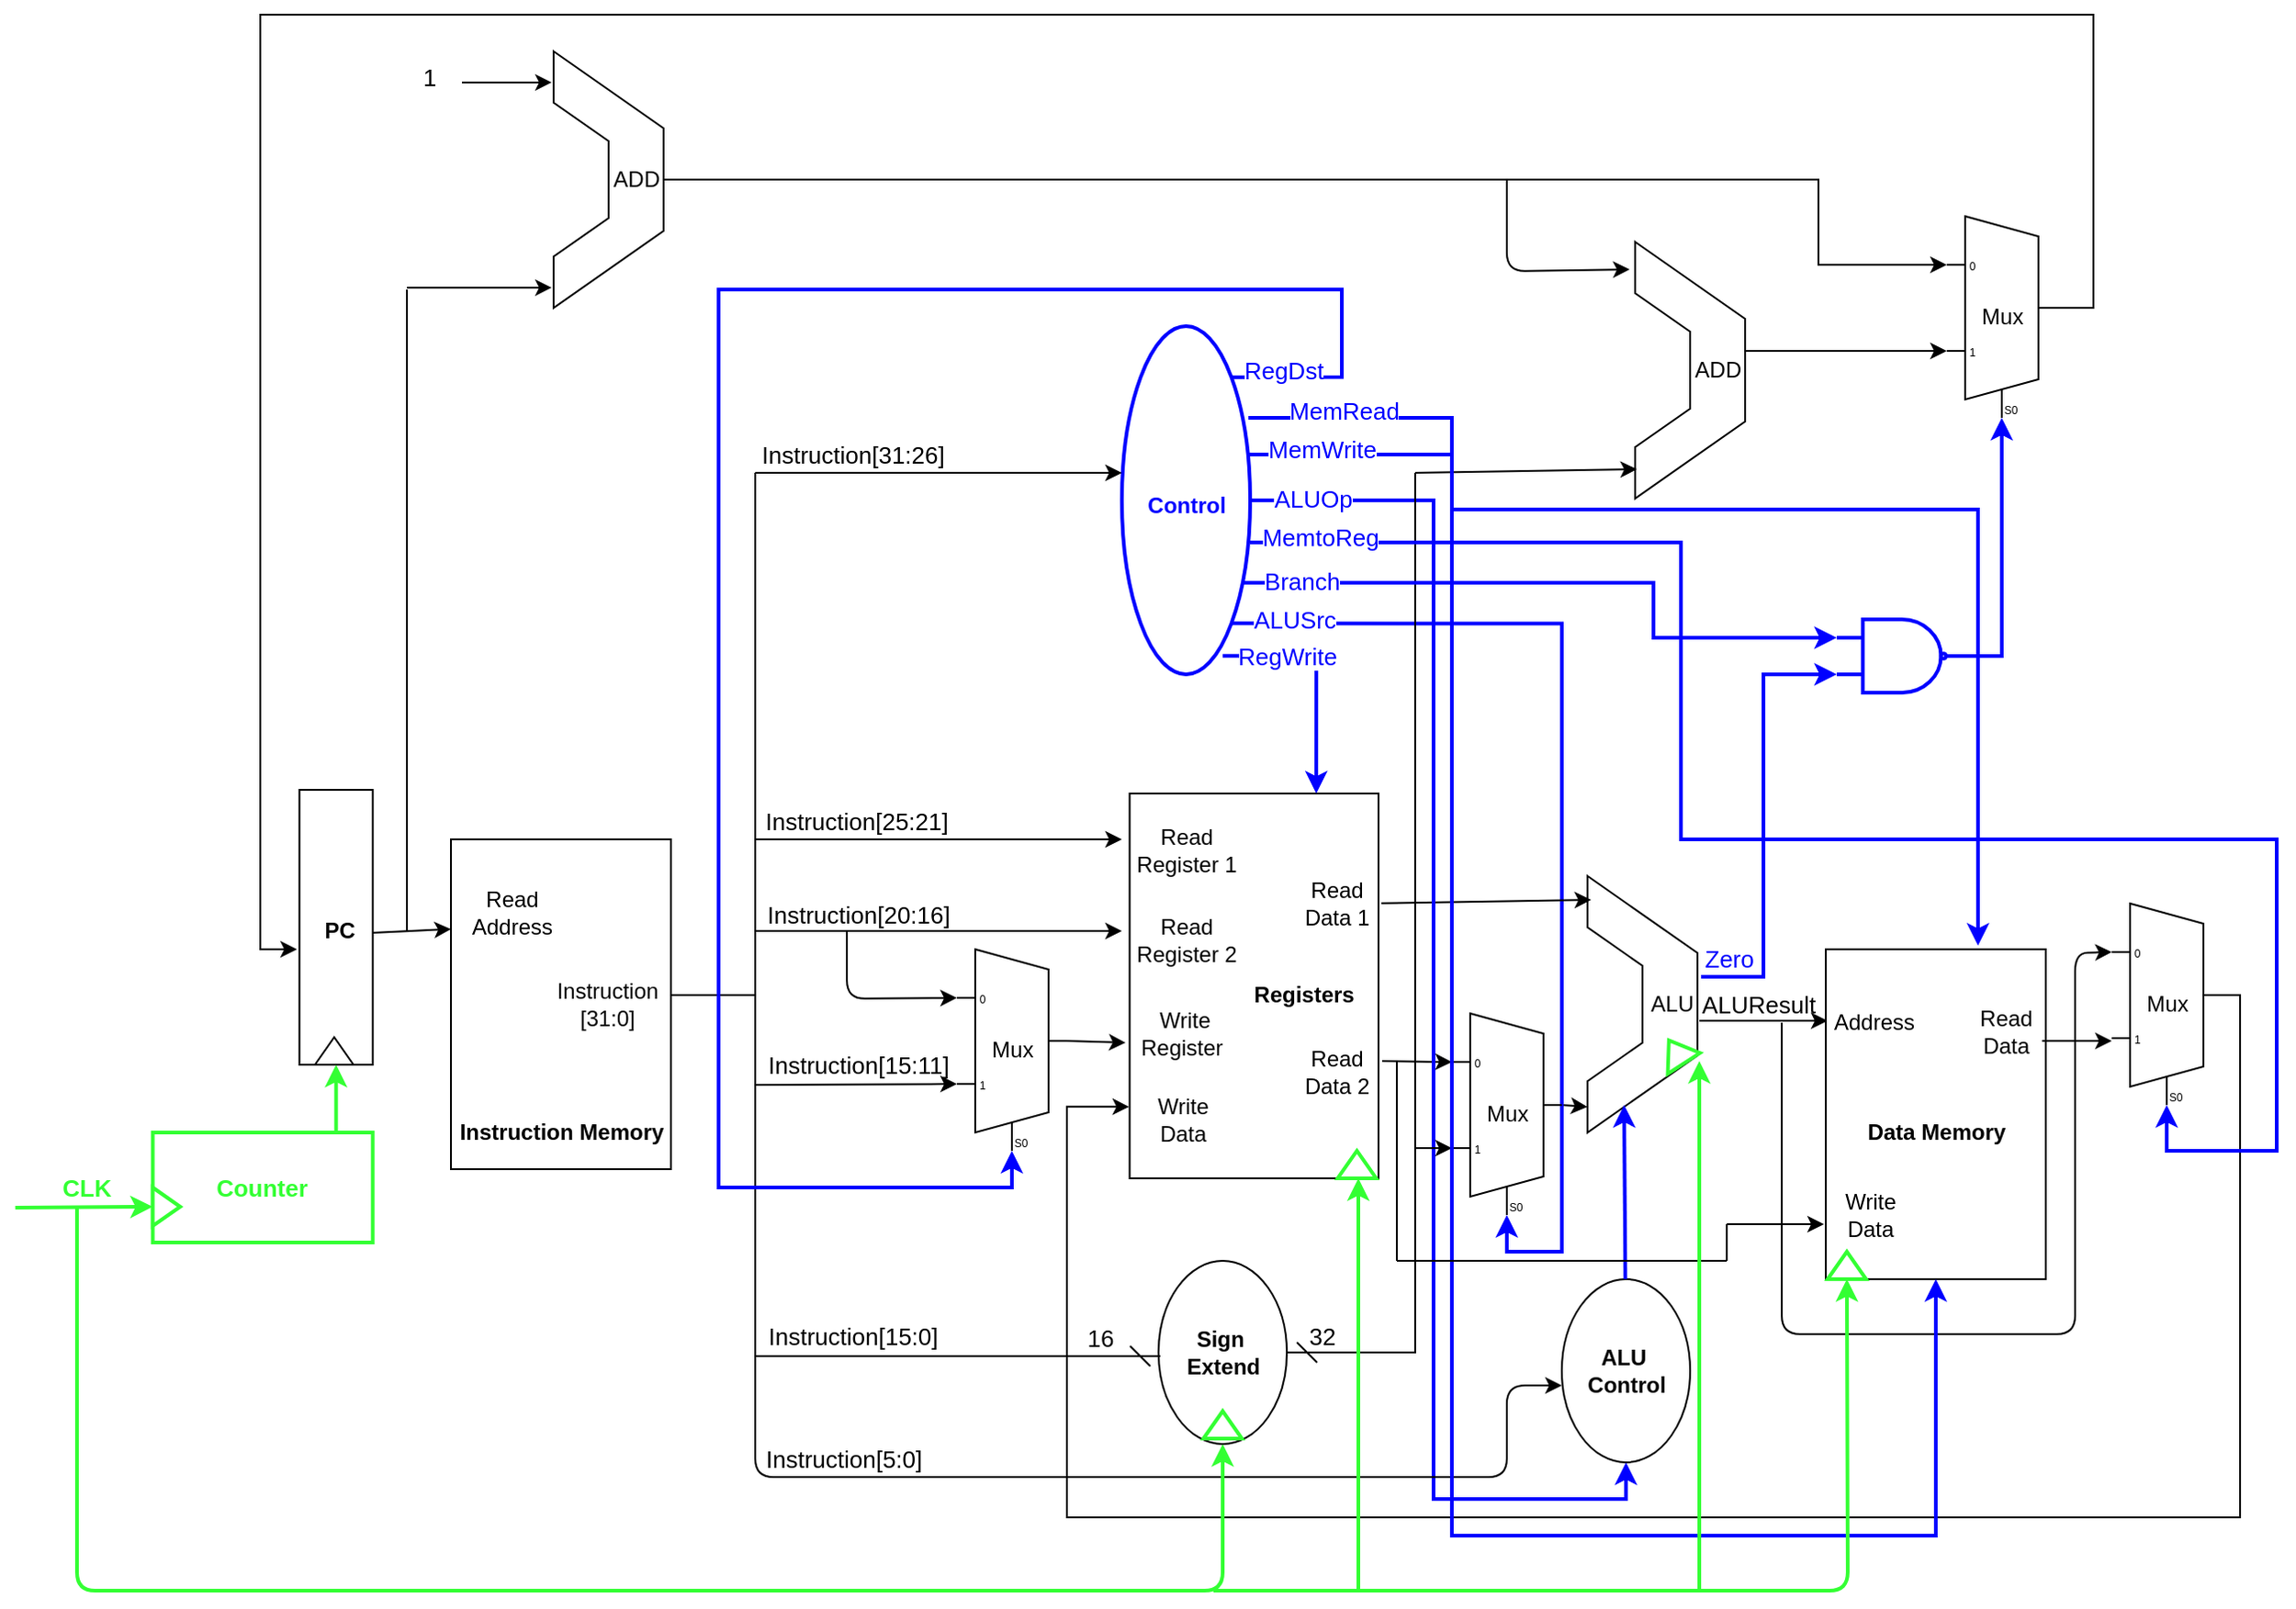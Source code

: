 <mxfile version="13.5.1" type="device" pages="2"><diagram id="crHbq04mv_ycPQ8tL_mc" name="Phase-1&amp;2"><mxGraphModel dx="2272" dy="1951" grid="1" gridSize="10" guides="1" tooltips="1" connect="1" arrows="1" fold="1" page="1" pageScale="1" pageWidth="850" pageHeight="1100" math="0" shadow="0"><root><mxCell id="0"/><mxCell id="1" parent="0"/><mxCell id="SikvVKWJ_7zJIZE3cjcV-9" value="" style="rounded=0;orthogonalLoop=1;jettySize=auto;html=1;exitX=1.017;exitY=0.564;exitDx=0;exitDy=0;exitPerimeter=0;entryX=0.008;entryY=0.217;entryDx=0;entryDy=0;entryPerimeter=0;" parent="1" source="SikvVKWJ_7zJIZE3cjcV-6" target="SikvVKWJ_7zJIZE3cjcV-8" edge="1"><mxGeometry relative="1" as="geometry"><mxPoint x="540" y="348" as="targetPoint"/></mxGeometry></mxCell><mxCell id="SikvVKWJ_7zJIZE3cjcV-11" value="" style="edgeStyle=orthogonalEdgeStyle;rounded=0;orthogonalLoop=1;jettySize=auto;html=1;exitX=1.033;exitY=0.393;exitDx=0;exitDy=0;exitPerimeter=0;entryX=0;entryY=0.75;entryDx=0;entryDy=0;entryPerimeter=0;strokeColor=#0000FF;strokeWidth=2;" parent="1" source="SikvVKWJ_7zJIZE3cjcV-6" target="SikvVKWJ_7zJIZE3cjcV-40" edge="1"><mxGeometry relative="1" as="geometry"><mxPoint x="510" y="160" as="targetPoint"/><Array as="points"><mxPoint x="500" y="325"/><mxPoint x="500" y="160"/></Array></mxGeometry></mxCell><mxCell id="SikvVKWJ_7zJIZE3cjcV-91" value="Zero" style="edgeLabel;html=1;align=center;verticalAlign=middle;resizable=0;points=[];fontSize=13;fontColor=#0000FF;labelBackgroundColor=none;" parent="SikvVKWJ_7zJIZE3cjcV-11" vertex="1" connectable="0"><mxGeometry x="-0.78" y="11" relative="1" as="geometry"><mxPoint x="-11.97" y="1" as="offset"/></mxGeometry></mxCell><mxCell id="SikvVKWJ_7zJIZE3cjcV-6" value="ALU" style="shape=stencil(tZXRjoIwEEW/pq+bQsPq6wb1PyqOS2NtSdvV3b93oGCs0I0IJISkc7mHIb1DCcttySsgKS0J25A0TSjFO66vT2tuKyicL164EXwvwSvWGX2Cqzi4liFUCUa4WmVbQr/wmfpieaGVQojQygbKg44wLhR66a+Hta//C1YV8s/gwLRNNtXd68yPbAFqskSnIbPre95OZ6KGvSaL7NQ81ORNJsuxEgsxy/e8OH0b/aMOfVdUO2oDA8JdFlL6AYt9YMXruesJnXzWF/h/moawnVsK9eC+/wxaP5sKWI0FPGWMTvOvx9qz0P+ZTfOzsf7Q/sL+FVLbaHKwHgkPHguDmWs8vcQ2VX+ONIUb);whiteSpace=wrap;html=1;align=right;" parent="1" vertex="1"><mxGeometry x="404" y="270" width="60" height="140" as="geometry"/></mxCell><mxCell id="SikvVKWJ_7zJIZE3cjcV-13" value="" style="group" parent="1" vertex="1" connectable="0"><mxGeometry x="530" y="310" width="124" height="181" as="geometry"/></mxCell><mxCell id="SikvVKWJ_7zJIZE3cjcV-8" value="" style="whiteSpace=wrap;html=1;align=right;" parent="SikvVKWJ_7zJIZE3cjcV-13" vertex="1"><mxGeometry x="4" width="120" height="180" as="geometry"/></mxCell><mxCell id="SikvVKWJ_7zJIZE3cjcV-12" value="Address" style="text;html=1;align=center;verticalAlign=middle;resizable=0;points=[];autosize=1;" parent="SikvVKWJ_7zJIZE3cjcV-13" vertex="1"><mxGeometry y="30" width="60" height="20" as="geometry"/></mxCell><mxCell id="SikvVKWJ_7zJIZE3cjcV-14" value="Write&lt;br&gt;Data" style="text;html=1;align=center;verticalAlign=middle;resizable=0;points=[];autosize=1;" parent="SikvVKWJ_7zJIZE3cjcV-13" vertex="1"><mxGeometry x="8" y="130" width="40" height="30" as="geometry"/></mxCell><mxCell id="SikvVKWJ_7zJIZE3cjcV-15" value="Read&lt;br&gt;Data" style="text;html=1;align=center;verticalAlign=middle;resizable=0;points=[];autosize=1;" parent="SikvVKWJ_7zJIZE3cjcV-13" vertex="1"><mxGeometry x="82" y="30" width="40" height="30" as="geometry"/></mxCell><mxCell id="SikvVKWJ_7zJIZE3cjcV-16" value="&lt;b&gt;Data Memory&lt;/b&gt;" style="text;html=1;align=center;verticalAlign=middle;resizable=0;points=[];autosize=1;" parent="SikvVKWJ_7zJIZE3cjcV-13" vertex="1"><mxGeometry x="19" y="90" width="90" height="20" as="geometry"/></mxCell><mxCell id="lor-_eAGvXZKGc6G9OUr-28" value="" style="group" vertex="1" connectable="0" parent="SikvVKWJ_7zJIZE3cjcV-13"><mxGeometry x="5" y="165" width="21" height="15" as="geometry"/></mxCell><mxCell id="yJI4Y6nwWZpDRGKBBTFc-2" value="" style="group" vertex="1" connectable="0" parent="lor-_eAGvXZKGc6G9OUr-28"><mxGeometry y="-8.882e-16" width="21" height="15" as="geometry"/></mxCell><mxCell id="lor-_eAGvXZKGc6G9OUr-20" value="" style="triangle;whiteSpace=wrap;html=1;rotation=-90;strokeWidth=2;strokeColor=#33FF33;" vertex="1" parent="yJI4Y6nwWZpDRGKBBTFc-2"><mxGeometry x="3" y="-3.0" width="15" height="21" as="geometry"/></mxCell><mxCell id="SikvVKWJ_7zJIZE3cjcV-68" style="edgeStyle=orthogonalEdgeStyle;rounded=0;orthogonalLoop=1;jettySize=auto;html=1;exitX=1;exitY=0.5;exitDx=0;exitDy=-5;exitPerimeter=0;entryX=-0.002;entryY=0.814;entryDx=0;entryDy=0;entryPerimeter=0;startArrow=none;startFill=0;startSize=9;endArrow=classic;endFill=1;endSize=6;strokeWidth=1;fontSize=13;" parent="1" source="SikvVKWJ_7zJIZE3cjcV-17" target="SikvVKWJ_7zJIZE3cjcV-19" edge="1"><mxGeometry relative="1" as="geometry"><Array as="points"><mxPoint x="760" y="335"/><mxPoint x="760" y="620"/><mxPoint x="120" y="620"/><mxPoint x="120" y="396"/></Array></mxGeometry></mxCell><mxCell id="SikvVKWJ_7zJIZE3cjcV-17" value="Mux" style="shadow=0;dashed=0;align=center;html=1;strokeWidth=1;shape=mxgraph.electrical.abstract.mux2;" parent="1" vertex="1"><mxGeometry x="690" y="285" width="60" height="110" as="geometry"/></mxCell><mxCell id="SikvVKWJ_7zJIZE3cjcV-27" value="" style="group" parent="1" vertex="1" connectable="0"><mxGeometry x="150" y="235" width="140" height="203.94" as="geometry"/></mxCell><mxCell id="SikvVKWJ_7zJIZE3cjcV-19" value="" style="whiteSpace=wrap;html=1;align=right;" parent="SikvVKWJ_7zJIZE3cjcV-27" vertex="1"><mxGeometry x="4.24" y="-10" width="135.76" height="210" as="geometry"/></mxCell><mxCell id="SikvVKWJ_7zJIZE3cjcV-20" value="Read&lt;br&gt;Register 1" style="text;html=1;align=center;verticalAlign=middle;resizable=0;points=[];autosize=1;" parent="SikvVKWJ_7zJIZE3cjcV-27" vertex="1"><mxGeometry y="5.882" width="70" height="30" as="geometry"/></mxCell><mxCell id="SikvVKWJ_7zJIZE3cjcV-21" value="Read&lt;br&gt;Register 2" style="text;html=1;align=center;verticalAlign=middle;resizable=0;points=[];autosize=1;" parent="SikvVKWJ_7zJIZE3cjcV-27" vertex="1"><mxGeometry y="55.294" width="70" height="30" as="geometry"/></mxCell><mxCell id="SikvVKWJ_7zJIZE3cjcV-22" value="Write&lt;br&gt;Register&amp;nbsp;" style="text;html=1;align=center;verticalAlign=middle;resizable=0;points=[];autosize=1;" parent="SikvVKWJ_7zJIZE3cjcV-27" vertex="1"><mxGeometry x="4.242" y="105.882" width="60" height="30" as="geometry"/></mxCell><mxCell id="SikvVKWJ_7zJIZE3cjcV-23" value="Write&lt;br&gt;Data" style="text;html=1;align=center;verticalAlign=middle;resizable=0;points=[];autosize=1;" parent="SikvVKWJ_7zJIZE3cjcV-27" vertex="1"><mxGeometry x="12.727" y="152.941" width="40" height="30" as="geometry"/></mxCell><mxCell id="SikvVKWJ_7zJIZE3cjcV-24" value="Read&lt;br&gt;Data 1" style="text;html=1;align=center;verticalAlign=middle;resizable=0;points=[];autosize=1;" parent="SikvVKWJ_7zJIZE3cjcV-27" vertex="1"><mxGeometry x="91.576" y="35.294" width="50" height="30" as="geometry"/></mxCell><mxCell id="SikvVKWJ_7zJIZE3cjcV-25" value="Read&lt;br&gt;Data 2" style="text;html=1;align=center;verticalAlign=middle;resizable=0;points=[];autosize=1;" parent="SikvVKWJ_7zJIZE3cjcV-27" vertex="1"><mxGeometry x="91.576" y="126.945" width="50" height="30" as="geometry"/></mxCell><mxCell id="SikvVKWJ_7zJIZE3cjcV-26" value="&lt;b&gt;Registers&lt;/b&gt;" style="text;html=1;align=center;verticalAlign=middle;resizable=0;points=[];autosize=1;" parent="SikvVKWJ_7zJIZE3cjcV-27" vertex="1"><mxGeometry x="64.239" y="89.996" width="70" height="20" as="geometry"/></mxCell><mxCell id="lor-_eAGvXZKGc6G9OUr-17" value="" style="triangle;whiteSpace=wrap;html=1;rotation=-90;strokeWidth=2;strokeColor=#33FF33;" vertex="1" parent="SikvVKWJ_7zJIZE3cjcV-27"><mxGeometry x="120.73" y="181.94" width="15" height="21" as="geometry"/></mxCell><mxCell id="SikvVKWJ_7zJIZE3cjcV-30" style="rounded=0;orthogonalLoop=1;jettySize=auto;html=1;exitX=1;exitY=0.5;exitDx=0;exitDy=-5;exitPerimeter=0;entryX=0;entryY=0.9;entryDx=0;entryDy=0;entryPerimeter=0;endArrow=classic;endFill=1;" parent="1" source="SikvVKWJ_7zJIZE3cjcV-28" target="SikvVKWJ_7zJIZE3cjcV-6" edge="1"><mxGeometry relative="1" as="geometry"/></mxCell><mxCell id="SikvVKWJ_7zJIZE3cjcV-31" style="edgeStyle=none;rounded=0;orthogonalLoop=1;jettySize=auto;html=1;exitX=0;exitY=0.214;exitDx=0;exitDy=3;exitPerimeter=0;endArrow=none;endFill=0;startArrow=classic;startFill=1;entryX=1.008;entryY=0.302;entryDx=0;entryDy=0;entryPerimeter=0;" parent="1" source="SikvVKWJ_7zJIZE3cjcV-28" target="SikvVKWJ_7zJIZE3cjcV-25" edge="1"><mxGeometry relative="1" as="geometry"><mxPoint x="232" y="415" as="targetPoint"/></mxGeometry></mxCell><mxCell id="SikvVKWJ_7zJIZE3cjcV-69" style="edgeStyle=orthogonalEdgeStyle;rounded=0;orthogonalLoop=1;jettySize=auto;html=1;exitX=0.333;exitY=1;exitDx=10;exitDy=0;exitPerimeter=0;entryX=1;entryY=1;entryDx=0;entryDy=0;startArrow=classic;startFill=1;startSize=6;endArrow=none;endFill=0;endSize=6;strokeWidth=2;fontSize=13;strokeColor=#0000FF;" parent="1" source="SikvVKWJ_7zJIZE3cjcV-28" target="SikvVKWJ_7zJIZE3cjcV-42" edge="1"><mxGeometry relative="1" as="geometry"><Array as="points"><mxPoint x="360" y="475"/><mxPoint x="390" y="475"/><mxPoint x="390" y="132"/></Array></mxGeometry></mxCell><mxCell id="SikvVKWJ_7zJIZE3cjcV-70" value="ALUSrc" style="edgeLabel;html=1;align=center;verticalAlign=middle;resizable=0;points=[];fontSize=13;fontColor=#0000FF;" parent="SikvVKWJ_7zJIZE3cjcV-69" vertex="1" connectable="0"><mxGeometry x="0.922" y="-2" relative="1" as="geometry"><mxPoint x="11" as="offset"/></mxGeometry></mxCell><mxCell id="SikvVKWJ_7zJIZE3cjcV-28" value="Mux" style="shadow=0;dashed=0;align=center;html=1;strokeWidth=1;shape=mxgraph.electrical.abstract.mux2;" parent="1" vertex="1"><mxGeometry x="330" y="345" width="60" height="110" as="geometry"/></mxCell><mxCell id="SikvVKWJ_7zJIZE3cjcV-32" style="edgeStyle=none;rounded=0;orthogonalLoop=1;jettySize=auto;html=1;startArrow=none;startFill=0;endArrow=classic;endFill=1;" parent="1" source="SikvVKWJ_7zJIZE3cjcV-24" edge="1"><mxGeometry relative="1" as="geometry"><mxPoint x="406" y="283" as="targetPoint"/></mxGeometry></mxCell><mxCell id="SikvVKWJ_7zJIZE3cjcV-33" value="" style="edgeStyle=none;rounded=0;orthogonalLoop=1;jettySize=auto;html=1;startArrow=none;startFill=0;endArrow=classic;endFill=1;entryX=0;entryY=0.682;entryDx=0;entryDy=0;entryPerimeter=0;exitX=1;exitY=0.667;exitDx=0;exitDy=0;exitPerimeter=0;" parent="1" source="SikvVKWJ_7zJIZE3cjcV-15" target="SikvVKWJ_7zJIZE3cjcV-17" edge="1"><mxGeometry relative="1" as="geometry"><mxPoint x="640" y="360" as="sourcePoint"/></mxGeometry></mxCell><mxCell id="SikvVKWJ_7zJIZE3cjcV-34" value="" style="endArrow=classic;html=1;entryX=0;entryY=0.214;entryDx=0;entryDy=3;entryPerimeter=0;" parent="1" target="SikvVKWJ_7zJIZE3cjcV-17" edge="1"><mxGeometry width="50" height="50" relative="1" as="geometry"><mxPoint x="510" y="350" as="sourcePoint"/><mxPoint x="670" y="280" as="targetPoint"/><Array as="points"><mxPoint x="510" y="520"/><mxPoint x="670" y="520"/><mxPoint x="670" y="312"/></Array></mxGeometry></mxCell><mxCell id="SikvVKWJ_7zJIZE3cjcV-37" value="" style="group" parent="1" vertex="1" connectable="0"><mxGeometry x="390" y="490" width="70" height="100" as="geometry"/></mxCell><mxCell id="SikvVKWJ_7zJIZE3cjcV-35" value="" style="verticalLabelPosition=bottom;shadow=0;dashed=0;align=center;html=1;verticalAlign=top;strokeWidth=1;shape=ellipse;perimeter=ellipsePerimeter;" parent="SikvVKWJ_7zJIZE3cjcV-37" vertex="1"><mxGeometry width="70" height="100" as="geometry"/></mxCell><mxCell id="SikvVKWJ_7zJIZE3cjcV-36" value="&lt;b&gt;ALU&amp;nbsp;&lt;br&gt;Control&lt;/b&gt;" style="text;html=1;align=center;verticalAlign=middle;resizable=0;points=[];autosize=1;" parent="SikvVKWJ_7zJIZE3cjcV-37" vertex="1"><mxGeometry x="5" y="35" width="60" height="30" as="geometry"/></mxCell><mxCell id="SikvVKWJ_7zJIZE3cjcV-39" style="edgeStyle=none;rounded=0;orthogonalLoop=1;jettySize=auto;html=1;entryX=0.333;entryY=0.893;entryDx=0;entryDy=0;entryPerimeter=0;startArrow=none;startFill=0;endArrow=classic;endFill=1;strokeColor=#0000FF;strokeWidth=2;" parent="1" source="SikvVKWJ_7zJIZE3cjcV-35" target="SikvVKWJ_7zJIZE3cjcV-6" edge="1"><mxGeometry relative="1" as="geometry"/></mxCell><mxCell id="SikvVKWJ_7zJIZE3cjcV-96" style="edgeStyle=orthogonalEdgeStyle;rounded=0;orthogonalLoop=1;jettySize=auto;html=1;entryX=0.333;entryY=1;entryDx=10;entryDy=0;entryPerimeter=0;startArrow=none;startFill=0;startSize=6;endArrow=classic;endFill=1;endSize=6;strokeColor=#0000FF;strokeWidth=2;fontSize=13;fontColor=#0000FF;" parent="1" source="SikvVKWJ_7zJIZE3cjcV-40" target="SikvVKWJ_7zJIZE3cjcV-95" edge="1"><mxGeometry relative="1" as="geometry"><Array as="points"><mxPoint x="630" y="150"/></Array></mxGeometry></mxCell><mxCell id="SikvVKWJ_7zJIZE3cjcV-40" value="" style="verticalLabelPosition=bottom;shadow=0;dashed=0;align=center;html=1;verticalAlign=top;shape=mxgraph.electrical.logic_gates.logic_gate;operation=and;negating=1;strokeColor=#0000FF;strokeWidth=2;" parent="1" vertex="1"><mxGeometry x="540" y="130" width="71" height="40" as="geometry"/></mxCell><mxCell id="SikvVKWJ_7zJIZE3cjcV-44" value="" style="group" parent="1" vertex="1" connectable="0"><mxGeometry x="150" y="-30" width="70" height="190" as="geometry"/></mxCell><mxCell id="SikvVKWJ_7zJIZE3cjcV-42" value="" style="verticalLabelPosition=bottom;shadow=0;dashed=0;align=center;html=1;verticalAlign=top;strokeWidth=2;shape=ellipse;perimeter=ellipsePerimeter;strokeColor=#0000FF;" parent="SikvVKWJ_7zJIZE3cjcV-44" vertex="1"><mxGeometry width="70" height="190" as="geometry"/></mxCell><mxCell id="SikvVKWJ_7zJIZE3cjcV-43" value="&lt;b&gt;&lt;font color=&quot;#0000ff&quot;&gt;Control&lt;/font&gt;&lt;br&gt;&lt;/b&gt;" style="text;html=1;align=center;verticalAlign=middle;resizable=0;points=[];autosize=1;" parent="SikvVKWJ_7zJIZE3cjcV-44" vertex="1"><mxGeometry x="5" y="88" width="60" height="20" as="geometry"/></mxCell><mxCell id="SikvVKWJ_7zJIZE3cjcV-45" style="edgeStyle=orthogonalEdgeStyle;rounded=0;orthogonalLoop=1;jettySize=auto;html=1;entryX=0.5;entryY=1;entryDx=0;entryDy=0;startArrow=none;startFill=0;endArrow=classic;endFill=1;exitX=1;exitY=0.5;exitDx=0;exitDy=0;strokeColor=#0000FF;strokeWidth=2;" parent="1" source="SikvVKWJ_7zJIZE3cjcV-42" target="SikvVKWJ_7zJIZE3cjcV-35" edge="1"><mxGeometry relative="1" as="geometry"><Array as="points"><mxPoint x="320" y="65"/><mxPoint x="320" y="610"/><mxPoint x="425" y="610"/></Array></mxGeometry></mxCell><mxCell id="SikvVKWJ_7zJIZE3cjcV-46" value="ALUOp" style="edgeLabel;html=1;align=center;verticalAlign=middle;resizable=0;points=[];fontSize=13;fontColor=#0000FF;" parent="SikvVKWJ_7zJIZE3cjcV-45" vertex="1" connectable="0"><mxGeometry x="-0.855" y="1" relative="1" as="geometry"><mxPoint x="-22" as="offset"/></mxGeometry></mxCell><mxCell id="SikvVKWJ_7zJIZE3cjcV-47" value="" style="group" parent="1" vertex="1" connectable="0"><mxGeometry x="170" y="480" width="70" height="100" as="geometry"/></mxCell><mxCell id="SikvVKWJ_7zJIZE3cjcV-48" value="" style="verticalLabelPosition=bottom;shadow=0;dashed=0;align=center;html=1;verticalAlign=top;strokeWidth=1;shape=ellipse;perimeter=ellipsePerimeter;" parent="SikvVKWJ_7zJIZE3cjcV-47" vertex="1"><mxGeometry width="70" height="100" as="geometry"/></mxCell><mxCell id="SikvVKWJ_7zJIZE3cjcV-49" value="&lt;b&gt;Sign&amp;nbsp;&lt;br&gt;Extend&lt;/b&gt;" style="text;html=1;align=center;verticalAlign=middle;resizable=0;points=[];autosize=1;" parent="SikvVKWJ_7zJIZE3cjcV-47" vertex="1"><mxGeometry x="5" y="35" width="60" height="30" as="geometry"/></mxCell><mxCell id="lor-_eAGvXZKGc6G9OUr-21" value="" style="triangle;whiteSpace=wrap;html=1;rotation=-90;strokeWidth=2;strokeColor=#33FF33;" vertex="1" parent="SikvVKWJ_7zJIZE3cjcV-47"><mxGeometry x="27.5" y="79" width="15" height="21" as="geometry"/></mxCell><mxCell id="SikvVKWJ_7zJIZE3cjcV-50" value="" style="group" parent="1" vertex="1" connectable="0"><mxGeometry x="-220" y="250" width="135" height="180" as="geometry"/></mxCell><mxCell id="SikvVKWJ_7zJIZE3cjcV-51" value="" style="whiteSpace=wrap;html=1;align=right;" parent="SikvVKWJ_7zJIZE3cjcV-50" vertex="1"><mxGeometry x="4" width="120" height="180" as="geometry"/></mxCell><mxCell id="SikvVKWJ_7zJIZE3cjcV-52" value="Read&lt;br&gt;Address" style="text;html=1;align=center;verticalAlign=middle;resizable=0;points=[];autosize=1;" parent="SikvVKWJ_7zJIZE3cjcV-50" vertex="1"><mxGeometry x="7" y="25" width="60" height="30" as="geometry"/></mxCell><mxCell id="SikvVKWJ_7zJIZE3cjcV-54" value="Instruction&lt;br&gt;[31:0]" style="text;html=1;align=center;verticalAlign=middle;resizable=0;points=[];autosize=1;" parent="SikvVKWJ_7zJIZE3cjcV-50" vertex="1"><mxGeometry x="54" y="75" width="70" height="30" as="geometry"/></mxCell><mxCell id="SikvVKWJ_7zJIZE3cjcV-55" value="&lt;b&gt;Instruction Memory&lt;/b&gt;" style="text;html=1;align=center;verticalAlign=middle;resizable=0;points=[];autosize=1;" parent="SikvVKWJ_7zJIZE3cjcV-50" vertex="1"><mxGeometry x="-1" y="150" width="130" height="20" as="geometry"/></mxCell><mxCell id="SikvVKWJ_7zJIZE3cjcV-56" style="edgeStyle=orthogonalEdgeStyle;rounded=0;orthogonalLoop=1;jettySize=auto;html=1;entryX=-0.067;entryY=0.567;entryDx=0;entryDy=0;startArrow=none;startFill=0;endArrow=dash;endFill=0;entryPerimeter=0;endSize=9;startSize=9;" parent="1" source="SikvVKWJ_7zJIZE3cjcV-51" target="SikvVKWJ_7zJIZE3cjcV-49" edge="1"><mxGeometry relative="1" as="geometry"><Array as="points"><mxPoint x="-50" y="335"/><mxPoint x="-50" y="532"/></Array></mxGeometry></mxCell><mxCell id="SikvVKWJ_7zJIZE3cjcV-60" value="&lt;font style=&quot;font-size: 13px&quot;&gt;16&lt;/font&gt;" style="edgeLabel;html=1;align=center;verticalAlign=middle;resizable=0;points=[];" parent="SikvVKWJ_7zJIZE3cjcV-56" vertex="1" connectable="0"><mxGeometry x="0.846" relative="1" as="geometry"><mxPoint x="2" y="-10" as="offset"/></mxGeometry></mxCell><mxCell id="SikvVKWJ_7zJIZE3cjcV-63" style="edgeStyle=orthogonalEdgeStyle;rounded=0;orthogonalLoop=1;jettySize=auto;html=1;entryX=0;entryY=0.641;entryDx=0;entryDy=3;entryPerimeter=0;startArrow=dash;startFill=0;startSize=9;endArrow=classic;endFill=1;endSize=6;strokeWidth=1;exitX=1;exitY=0.5;exitDx=0;exitDy=0;" parent="1" source="SikvVKWJ_7zJIZE3cjcV-48" target="SikvVKWJ_7zJIZE3cjcV-28" edge="1"><mxGeometry relative="1" as="geometry"><mxPoint x="260" y="550" as="sourcePoint"/><Array as="points"><mxPoint x="310" y="530"/><mxPoint x="310" y="419"/></Array></mxGeometry></mxCell><mxCell id="SikvVKWJ_7zJIZE3cjcV-64" value="32" style="edgeLabel;html=1;align=center;verticalAlign=middle;resizable=0;points=[];fontSize=13;" parent="SikvVKWJ_7zJIZE3cjcV-63" vertex="1" connectable="0"><mxGeometry x="-0.816" y="-2" relative="1" as="geometry"><mxPoint y="-11" as="offset"/></mxGeometry></mxCell><mxCell id="SikvVKWJ_7zJIZE3cjcV-65" value="" style="endArrow=classic;html=1;strokeWidth=1;fontSize=13;entryX=0;entryY=0.5;entryDx=0;entryDy=0;" parent="1" edge="1"><mxGeometry width="50" height="50" relative="1" as="geometry"><mxPoint x="-50" y="530" as="sourcePoint"/><mxPoint x="390" y="548" as="targetPoint"/><Array as="points"><mxPoint x="-50" y="598"/><mxPoint x="360" y="598"/><mxPoint x="360" y="548"/></Array></mxGeometry></mxCell><mxCell id="SikvVKWJ_7zJIZE3cjcV-66" value="Instruction[5:0]" style="edgeLabel;html=1;align=center;verticalAlign=middle;resizable=0;points=[];fontSize=13;" parent="SikvVKWJ_7zJIZE3cjcV-65" vertex="1" connectable="0"><mxGeometry x="-0.73" y="20" relative="1" as="geometry"><mxPoint x="40" y="10" as="offset"/></mxGeometry></mxCell><mxCell id="SikvVKWJ_7zJIZE3cjcV-67" value="Instruction[15:0]" style="edgeLabel;html=1;align=center;verticalAlign=middle;resizable=0;points=[];fontSize=13;" parent="1" vertex="1" connectable="0"><mxGeometry x="3" y="521" as="geometry"/></mxCell><mxCell id="SikvVKWJ_7zJIZE3cjcV-71" value="Mux" style="shadow=0;dashed=0;align=center;html=1;strokeWidth=1;shape=mxgraph.electrical.abstract.mux2;" parent="1" vertex="1"><mxGeometry x="60" y="310" width="60" height="110" as="geometry"/></mxCell><mxCell id="SikvVKWJ_7zJIZE3cjcV-72" value="" style="endArrow=classic;html=1;strokeWidth=1;fontSize=13;entryX=0;entryY=0.641;entryDx=0;entryDy=3;entryPerimeter=0;" parent="1" target="SikvVKWJ_7zJIZE3cjcV-71" edge="1"><mxGeometry width="50" height="50" relative="1" as="geometry"><mxPoint x="-50" y="384" as="sourcePoint"/><mxPoint x="-60" y="530" as="targetPoint"/></mxGeometry></mxCell><mxCell id="SikvVKWJ_7zJIZE3cjcV-73" value="Instruction[15:11]" style="edgeLabel;html=1;align=center;verticalAlign=middle;resizable=0;points=[];fontSize=13;labelBackgroundColor=none;" parent="1" vertex="1" connectable="0"><mxGeometry x="6" y="373" as="geometry"/></mxCell><mxCell id="SikvVKWJ_7zJIZE3cjcV-74" value="" style="endArrow=classic;html=1;strokeWidth=1;fontSize=13;entryX=0;entryY=0.214;entryDx=0;entryDy=3;entryPerimeter=0;" parent="1" target="SikvVKWJ_7zJIZE3cjcV-71" edge="1"><mxGeometry width="50" height="50" relative="1" as="geometry"><mxPoint y="300" as="sourcePoint"/><mxPoint x="58" y="290" as="targetPoint"/><Array as="points"><mxPoint y="337"/></Array></mxGeometry></mxCell><mxCell id="SikvVKWJ_7zJIZE3cjcV-76" value="" style="endArrow=classic;html=1;strokeWidth=1;fontSize=13;" parent="1" edge="1"><mxGeometry width="50" height="50" relative="1" as="geometry"><mxPoint x="-50" y="300" as="sourcePoint"/><mxPoint x="150" y="300" as="targetPoint"/><Array as="points"><mxPoint x="-50" y="300"/></Array></mxGeometry></mxCell><mxCell id="SikvVKWJ_7zJIZE3cjcV-77" value="Instruction[20:16]" style="edgeLabel;html=1;align=center;verticalAlign=middle;resizable=0;points=[];fontSize=13;labelBackgroundColor=none;" parent="1" vertex="1" connectable="0"><mxGeometry x="6" y="291" as="geometry"/></mxCell><mxCell id="SikvVKWJ_7zJIZE3cjcV-78" value="" style="endArrow=none;html=1;strokeWidth=1;fontSize=13;" parent="1" edge="1"><mxGeometry width="50" height="50" relative="1" as="geometry"><mxPoint x="-50" y="338" as="sourcePoint"/><mxPoint x="-50" y="50" as="targetPoint"/></mxGeometry></mxCell><mxCell id="SikvVKWJ_7zJIZE3cjcV-81" value="" style="endArrow=classic;html=1;strokeWidth=1;fontSize=13;exitX=1;exitY=0.5;exitDx=0;exitDy=-5;exitPerimeter=0;entryX=-0.037;entryY=0.671;entryDx=0;entryDy=0;entryPerimeter=0;" parent="1" source="SikvVKWJ_7zJIZE3cjcV-71" target="SikvVKWJ_7zJIZE3cjcV-22" edge="1"><mxGeometry width="50" height="50" relative="1" as="geometry"><mxPoint x="70" y="240" as="sourcePoint"/><mxPoint x="120" y="190" as="targetPoint"/></mxGeometry></mxCell><mxCell id="SikvVKWJ_7zJIZE3cjcV-82" value="" style="endArrow=classic;html=1;strokeWidth=1;fontSize=13;" parent="1" edge="1"><mxGeometry width="50" height="50" relative="1" as="geometry"><mxPoint x="-50" y="250" as="sourcePoint"/><mxPoint x="150" y="250" as="targetPoint"/><Array as="points"><mxPoint x="-50" y="250"/></Array></mxGeometry></mxCell><mxCell id="SikvVKWJ_7zJIZE3cjcV-83" value="Instruction[25:21]" style="edgeLabel;html=1;align=center;verticalAlign=middle;resizable=0;points=[];fontSize=13;labelBackgroundColor=none;" parent="1" vertex="1" connectable="0"><mxGeometry x="5" y="240" as="geometry"/></mxCell><mxCell id="SikvVKWJ_7zJIZE3cjcV-84" value="" style="endArrow=classic;html=1;strokeWidth=1;fontSize=13;" parent="1" edge="1"><mxGeometry width="50" height="50" relative="1" as="geometry"><mxPoint x="-50" y="50" as="sourcePoint"/><mxPoint x="150" y="50" as="targetPoint"/><Array as="points"><mxPoint x="-50" y="50"/></Array></mxGeometry></mxCell><mxCell id="SikvVKWJ_7zJIZE3cjcV-85" value="Instruction[31:26]" style="edgeLabel;html=1;align=center;verticalAlign=middle;resizable=0;points=[];fontSize=13;labelBackgroundColor=none;" parent="1" vertex="1" connectable="0"><mxGeometry x="3" y="40" as="geometry"/></mxCell><mxCell id="SikvVKWJ_7zJIZE3cjcV-86" style="edgeStyle=orthogonalEdgeStyle;rounded=0;orthogonalLoop=1;jettySize=auto;html=1;exitX=1;exitY=0;exitDx=0;exitDy=0;entryX=0.333;entryY=1;entryDx=10;entryDy=0;entryPerimeter=0;startArrow=none;startFill=0;startSize=6;endArrow=classic;endFill=1;endSize=6;strokeWidth=2;fontSize=13;strokeColor=#0000FF;" parent="1" source="SikvVKWJ_7zJIZE3cjcV-42" target="SikvVKWJ_7zJIZE3cjcV-71" edge="1"><mxGeometry relative="1" as="geometry"><Array as="points"><mxPoint x="270" y="-2"/><mxPoint x="270" y="-50"/><mxPoint x="-70" y="-50"/><mxPoint x="-70" y="440"/><mxPoint x="90" y="440"/></Array></mxGeometry></mxCell><mxCell id="SikvVKWJ_7zJIZE3cjcV-87" value="RegDst" style="edgeLabel;html=1;align=center;verticalAlign=middle;resizable=0;points=[];fontSize=13;fontColor=#0000FF;" parent="1" vertex="1" connectable="0"><mxGeometry x="238" y="-6" as="geometry"/></mxCell><mxCell id="SikvVKWJ_7zJIZE3cjcV-97" style="edgeStyle=orthogonalEdgeStyle;rounded=0;orthogonalLoop=1;jettySize=auto;html=1;entryX=0;entryY=0.641;entryDx=0;entryDy=3;entryPerimeter=0;startArrow=none;startFill=0;startSize=6;endArrow=classic;endFill=1;endSize=6;strokeWidth=1;fontSize=13;fontColor=#0000FF;" parent="1" source="SikvVKWJ_7zJIZE3cjcV-88" target="SikvVKWJ_7zJIZE3cjcV-95" edge="1"><mxGeometry relative="1" as="geometry"><Array as="points"><mxPoint x="545" y="-16"/></Array></mxGeometry></mxCell><mxCell id="SikvVKWJ_7zJIZE3cjcV-88" value="ADD" style="shape=stencil(tZXRjoIwEEW/pq+bQsPq6wb1PyqOS2NtSdvV3b93oGCs0I0IJISkc7mHIb1DCcttySsgKS0J25A0TSjFO66vT2tuKyicL164EXwvwSvWGX2Cqzi4liFUCUa4WmVbQr/wmfpieaGVQojQygbKg44wLhR66a+Hta//C1YV8s/gwLRNNtXd68yPbAFqskSnIbPre95OZ6KGvSaL7NQ81ORNJsuxEgsxy/e8OH0b/aMOfVdUO2oDA8JdFlL6AYt9YMXruesJnXzWF/h/moawnVsK9eC+/wxaP5sKWI0FPGWMTvOvx9qz0P+ZTfOzsf7Q/sL+FVLbaHKwHgkPHguDmWs8vcQ2VX+ONIUb);whiteSpace=wrap;html=1;align=right;" parent="1" vertex="1"><mxGeometry x="430" y="-76" width="60" height="140" as="geometry"/></mxCell><mxCell id="SikvVKWJ_7zJIZE3cjcV-89" value="" style="endArrow=none;html=1;strokeWidth=1;fontSize=13;fontColor=#0000FF;" parent="1" edge="1"><mxGeometry width="50" height="50" relative="1" as="geometry"><mxPoint x="310" y="420" as="sourcePoint"/><mxPoint x="310" y="50" as="targetPoint"/></mxGeometry></mxCell><mxCell id="SikvVKWJ_7zJIZE3cjcV-90" value="" style="endArrow=classic;html=1;strokeColor=#000000;strokeWidth=1;fontSize=13;fontColor=#0000FF;entryX=0.017;entryY=0.886;entryDx=0;entryDy=0;entryPerimeter=0;" parent="1" target="SikvVKWJ_7zJIZE3cjcV-88" edge="1"><mxGeometry width="50" height="50" relative="1" as="geometry"><mxPoint x="310" y="50" as="sourcePoint"/><mxPoint x="360" y="50" as="targetPoint"/></mxGeometry></mxCell><mxCell id="SikvVKWJ_7zJIZE3cjcV-92" value="ALUResult" style="edgeLabel;html=1;align=center;verticalAlign=middle;resizable=0;points=[];fontSize=13;labelBackgroundColor=none;" parent="1" vertex="1" connectable="0"><mxGeometry x="497" y="340" as="geometry"/></mxCell><mxCell id="SikvVKWJ_7zJIZE3cjcV-93" style="edgeStyle=orthogonalEdgeStyle;rounded=0;orthogonalLoop=1;jettySize=auto;html=1;entryX=0;entryY=0.25;entryDx=0;entryDy=0;entryPerimeter=0;startArrow=none;startFill=0;startSize=6;endArrow=classic;endFill=1;endSize=6;strokeColor=#0000FF;strokeWidth=2;fontSize=13;fontColor=#0000FF;" parent="1" source="SikvVKWJ_7zJIZE3cjcV-42" target="SikvVKWJ_7zJIZE3cjcV-40" edge="1"><mxGeometry relative="1" as="geometry"><Array as="points"><mxPoint x="440" y="110"/><mxPoint x="440" y="140"/></Array></mxGeometry></mxCell><mxCell id="SikvVKWJ_7zJIZE3cjcV-94" value="Branch" style="edgeLabel;html=1;align=center;verticalAlign=middle;resizable=0;points=[];fontSize=13;fontColor=#0000FF;" parent="SikvVKWJ_7zJIZE3cjcV-93" vertex="1" connectable="0"><mxGeometry x="-0.818" y="1" relative="1" as="geometry"><mxPoint as="offset"/></mxGeometry></mxCell><mxCell id="SikvVKWJ_7zJIZE3cjcV-112" style="edgeStyle=orthogonalEdgeStyle;rounded=0;orthogonalLoop=1;jettySize=auto;html=1;exitX=1;exitY=0.5;exitDx=0;exitDy=-5;exitPerimeter=0;entryX=-0.033;entryY=0.58;entryDx=0;entryDy=0;entryPerimeter=0;startArrow=none;startFill=0;startSize=6;endArrow=classic;endFill=1;endSize=6;strokeColor=#000000;strokeWidth=1;fontSize=13;fontColor=#0000FF;" parent="1" source="SikvVKWJ_7zJIZE3cjcV-95" target="SikvVKWJ_7zJIZE3cjcV-101" edge="1"><mxGeometry relative="1" as="geometry"><Array as="points"><mxPoint x="680" y="-40"/><mxPoint x="680" y="-200"/><mxPoint x="-320" y="-200"/><mxPoint x="-320" y="310"/></Array></mxGeometry></mxCell><mxCell id="SikvVKWJ_7zJIZE3cjcV-95" value="Mux" style="shadow=0;dashed=0;align=center;html=1;strokeWidth=1;shape=mxgraph.electrical.abstract.mux2;" parent="1" vertex="1"><mxGeometry x="600" y="-90" width="60" height="110" as="geometry"/></mxCell><mxCell id="SikvVKWJ_7zJIZE3cjcV-99" style="edgeStyle=orthogonalEdgeStyle;rounded=0;orthogonalLoop=1;jettySize=auto;html=1;entryX=0;entryY=0.214;entryDx=0;entryDy=3;entryPerimeter=0;startArrow=none;startFill=0;startSize=6;endArrow=classic;endFill=1;endSize=6;strokeColor=#000000;strokeWidth=1;fontSize=13;fontColor=#0000FF;" parent="1" source="SikvVKWJ_7zJIZE3cjcV-98" target="SikvVKWJ_7zJIZE3cjcV-95" edge="1"><mxGeometry relative="1" as="geometry"><Array as="points"><mxPoint x="530" y="-110"/><mxPoint x="530" y="-63"/></Array></mxGeometry></mxCell><mxCell id="SikvVKWJ_7zJIZE3cjcV-98" value="ADD" style="shape=stencil(tZXRjoIwEEW/pq+bQsPq6wb1PyqOS2NtSdvV3b93oGCs0I0IJISkc7mHIb1DCcttySsgKS0J25A0TSjFO66vT2tuKyicL164EXwvwSvWGX2Cqzi4liFUCUa4WmVbQr/wmfpieaGVQojQygbKg44wLhR66a+Hta//C1YV8s/gwLRNNtXd68yPbAFqskSnIbPre95OZ6KGvSaL7NQ81ORNJsuxEgsxy/e8OH0b/aMOfVdUO2oDA8JdFlL6AYt9YMXruesJnXzWF/h/moawnVsK9eC+/wxaP5sKWI0FPGWMTvOvx9qz0P+ZTfOzsf7Q/sL+FVLbaHKwHgkPHguDmWs8vcQ2VX+ONIUb);whiteSpace=wrap;html=1;align=right;" parent="1" vertex="1"><mxGeometry x="-160" y="-180" width="60" height="140" as="geometry"/></mxCell><mxCell id="SikvVKWJ_7zJIZE3cjcV-100" value="" style="group" parent="1" vertex="1" connectable="0"><mxGeometry x="-300" y="223" width="45" height="150" as="geometry"/></mxCell><mxCell id="SikvVKWJ_7zJIZE3cjcV-101" value="" style="whiteSpace=wrap;html=1;align=right;" parent="SikvVKWJ_7zJIZE3cjcV-100" vertex="1"><mxGeometry x="1.333" width="40" height="150" as="geometry"/></mxCell><mxCell id="SikvVKWJ_7zJIZE3cjcV-104" value="&lt;b&gt;PC&lt;/b&gt;" style="text;html=1;align=center;verticalAlign=middle;resizable=0;points=[];autosize=1;" parent="SikvVKWJ_7zJIZE3cjcV-100" vertex="1"><mxGeometry x="7.503" y="66.667" width="30" height="20" as="geometry"/></mxCell><mxCell id="lor-_eAGvXZKGc6G9OUr-16" value="" style="triangle;whiteSpace=wrap;html=1;rotation=-90;" vertex="1" parent="SikvVKWJ_7zJIZE3cjcV-100"><mxGeometry x="12.83" y="132" width="15" height="21" as="geometry"/></mxCell><mxCell id="SikvVKWJ_7zJIZE3cjcV-106" style="rounded=0;orthogonalLoop=1;jettySize=auto;html=1;startArrow=none;startFill=0;startSize=6;endArrow=classic;endFill=1;endSize=6;strokeColor=#000000;strokeWidth=1;fontSize=13;fontColor=#0000FF;entryX=0;entryY=0.25;entryDx=0;entryDy=0;" parent="1" edge="1"><mxGeometry relative="1" as="geometry"><mxPoint x="-216" y="299" as="targetPoint"/><mxPoint x="-258.667" y="301.043" as="sourcePoint"/></mxGeometry></mxCell><mxCell id="SikvVKWJ_7zJIZE3cjcV-107" value="" style="endArrow=none;html=1;strokeColor=#000000;strokeWidth=1;fontSize=13;fontColor=#0000FF;" parent="1" edge="1"><mxGeometry width="50" height="50" relative="1" as="geometry"><mxPoint x="-240" y="300" as="sourcePoint"/><mxPoint x="-240" y="-50" as="targetPoint"/></mxGeometry></mxCell><mxCell id="SikvVKWJ_7zJIZE3cjcV-108" value="" style="endArrow=classic;html=1;strokeColor=#000000;strokeWidth=1;fontSize=13;fontColor=#0000FF;entryX=-0.017;entryY=0.921;entryDx=0;entryDy=0;entryPerimeter=0;" parent="1" target="SikvVKWJ_7zJIZE3cjcV-98" edge="1"><mxGeometry width="50" height="50" relative="1" as="geometry"><mxPoint x="-240" y="-51" as="sourcePoint"/><mxPoint x="-310" y="-20" as="targetPoint"/></mxGeometry></mxCell><mxCell id="SikvVKWJ_7zJIZE3cjcV-109" value="" style="endArrow=classic;html=1;strokeColor=#000000;strokeWidth=1;fontSize=13;fontColor=#0000FF;entryX=-0.017;entryY=0.121;entryDx=0;entryDy=0;entryPerimeter=0;" parent="1" target="SikvVKWJ_7zJIZE3cjcV-98" edge="1"><mxGeometry width="50" height="50" relative="1" as="geometry"><mxPoint x="-210" y="-163" as="sourcePoint"/><mxPoint x="-170" y="-160" as="targetPoint"/></mxGeometry></mxCell><mxCell id="SikvVKWJ_7zJIZE3cjcV-110" value="1" style="edgeLabel;html=1;align=center;verticalAlign=middle;resizable=0;points=[];fontSize=13;labelBackgroundColor=none;" parent="1" vertex="1" connectable="0"><mxGeometry x="-230" y="-152" as="geometry"><mxPoint x="2" y="-14" as="offset"/></mxGeometry></mxCell><mxCell id="SikvVKWJ_7zJIZE3cjcV-111" value="" style="endArrow=classic;html=1;strokeColor=#000000;strokeWidth=1;fontSize=13;fontColor=#0000FF;entryX=-0.05;entryY=0.107;entryDx=0;entryDy=0;entryPerimeter=0;" parent="1" target="SikvVKWJ_7zJIZE3cjcV-88" edge="1"><mxGeometry width="50" height="50" relative="1" as="geometry"><mxPoint x="360" y="-110" as="sourcePoint"/><mxPoint x="360" y="-40" as="targetPoint"/><Array as="points"><mxPoint x="360" y="-60"/></Array></mxGeometry></mxCell><mxCell id="SikvVKWJ_7zJIZE3cjcV-114" style="edgeStyle=orthogonalEdgeStyle;rounded=0;orthogonalLoop=1;jettySize=auto;html=1;entryX=0.333;entryY=1;entryDx=10;entryDy=0;entryPerimeter=0;startArrow=none;startFill=0;startSize=6;endArrow=classic;endFill=1;endSize=6;strokeWidth=2;fontSize=13;fontColor=#0000FF;strokeColor=#0000FF;exitX=1;exitY=0.621;exitDx=0;exitDy=0;exitPerimeter=0;" parent="1" source="SikvVKWJ_7zJIZE3cjcV-42" target="SikvVKWJ_7zJIZE3cjcV-17" edge="1"><mxGeometry relative="1" as="geometry"><Array as="points"><mxPoint x="455" y="88"/><mxPoint x="455" y="250"/><mxPoint x="780" y="250"/><mxPoint x="780" y="420"/><mxPoint x="720" y="420"/></Array></mxGeometry></mxCell><mxCell id="SikvVKWJ_7zJIZE3cjcV-115" value="MemtoReg" style="edgeLabel;html=1;align=center;verticalAlign=middle;resizable=0;points=[];fontSize=13;fontColor=#0000FF;" parent="SikvVKWJ_7zJIZE3cjcV-114" vertex="1" connectable="0"><mxGeometry x="-0.951" y="3" relative="1" as="geometry"><mxPoint x="14" as="offset"/></mxGeometry></mxCell><mxCell id="SikvVKWJ_7zJIZE3cjcV-116" style="edgeStyle=orthogonalEdgeStyle;rounded=0;orthogonalLoop=1;jettySize=auto;html=1;entryX=0.75;entryY=0;entryDx=0;entryDy=0;startArrow=none;startFill=0;startSize=6;endArrow=classic;endFill=1;endSize=6;strokeColor=#0000FF;strokeWidth=2;fontSize=13;fontColor=#0000FF;exitX=0.786;exitY=0.947;exitDx=0;exitDy=0;exitPerimeter=0;" parent="1" source="SikvVKWJ_7zJIZE3cjcV-42" target="SikvVKWJ_7zJIZE3cjcV-19" edge="1"><mxGeometry relative="1" as="geometry"><Array as="points"><mxPoint x="256" y="150"/></Array></mxGeometry></mxCell><mxCell id="SikvVKWJ_7zJIZE3cjcV-117" value="RegWrite" style="edgeLabel;html=1;align=center;verticalAlign=middle;resizable=0;points=[];fontSize=13;fontColor=#0000FF;" parent="SikvVKWJ_7zJIZE3cjcV-116" vertex="1" connectable="0"><mxGeometry x="-0.43" y="1" relative="1" as="geometry"><mxPoint x="-1.02" y="1.09" as="offset"/></mxGeometry></mxCell><mxCell id="SikvVKWJ_7zJIZE3cjcV-118" style="edgeStyle=orthogonalEdgeStyle;rounded=0;orthogonalLoop=1;jettySize=auto;html=1;entryX=0.692;entryY=-0.011;entryDx=0;entryDy=0;entryPerimeter=0;startArrow=none;startFill=0;startSize=6;endArrow=classic;endFill=1;endSize=6;strokeColor=#0000FF;strokeWidth=2;fontSize=13;fontColor=#0000FF;" parent="1" source="SikvVKWJ_7zJIZE3cjcV-42" target="SikvVKWJ_7zJIZE3cjcV-8" edge="1"><mxGeometry relative="1" as="geometry"><Array as="points"><mxPoint x="330" y="40"/><mxPoint x="330" y="70"/><mxPoint x="617" y="70"/></Array></mxGeometry></mxCell><mxCell id="SikvVKWJ_7zJIZE3cjcV-119" value="MemWrite" style="edgeLabel;html=1;align=center;verticalAlign=middle;resizable=0;points=[];fontSize=13;fontColor=#0000FF;" parent="SikvVKWJ_7zJIZE3cjcV-118" vertex="1" connectable="0"><mxGeometry x="-0.948" y="3" relative="1" as="geometry"><mxPoint x="22" as="offset"/></mxGeometry></mxCell><mxCell id="SikvVKWJ_7zJIZE3cjcV-120" style="edgeStyle=orthogonalEdgeStyle;rounded=0;orthogonalLoop=1;jettySize=auto;html=1;entryX=0.5;entryY=1;entryDx=0;entryDy=0;startArrow=none;startFill=0;startSize=6;endArrow=classic;endFill=1;endSize=6;strokeColor=#0000FF;strokeWidth=2;fontSize=13;fontColor=#0000FF;exitX=0.986;exitY=0.263;exitDx=0;exitDy=0;exitPerimeter=0;" parent="1" source="SikvVKWJ_7zJIZE3cjcV-42" target="SikvVKWJ_7zJIZE3cjcV-8" edge="1"><mxGeometry relative="1" as="geometry"><Array as="points"><mxPoint x="330" y="20"/><mxPoint x="330" y="630"/><mxPoint x="594" y="630"/></Array></mxGeometry></mxCell><mxCell id="SikvVKWJ_7zJIZE3cjcV-121" value="MemRead" style="edgeLabel;html=1;align=center;verticalAlign=middle;resizable=0;points=[];fontSize=13;fontColor=#0000FF;" parent="SikvVKWJ_7zJIZE3cjcV-120" vertex="1" connectable="0"><mxGeometry x="-0.862" y="4" relative="1" as="geometry"><mxPoint x="-26" as="offset"/></mxGeometry></mxCell><mxCell id="o6fZkDPPcsYbm_2nK-Iv-5" value="" style="group" parent="1" vertex="1" connectable="0"><mxGeometry x="300" y="371" width="233" height="109" as="geometry"/></mxCell><mxCell id="o6fZkDPPcsYbm_2nK-Iv-1" value="" style="endArrow=none;html=1;strokeWidth=1;fontSize=13;fontColor=#0000FF;" parent="o6fZkDPPcsYbm_2nK-Iv-5" edge="1"><mxGeometry width="50" height="50" relative="1" as="geometry"><mxPoint y="109" as="sourcePoint"/><mxPoint as="targetPoint"/></mxGeometry></mxCell><mxCell id="o6fZkDPPcsYbm_2nK-Iv-2" value="" style="endArrow=classic;html=1;strokeColor=#000000;strokeWidth=1;fontSize=13;fontColor=#0000FF;" parent="o6fZkDPPcsYbm_2nK-Iv-5" edge="1"><mxGeometry width="50" height="50" relative="1" as="geometry"><mxPoint x="180" y="89" as="sourcePoint"/><mxPoint x="233" y="89" as="targetPoint"/></mxGeometry></mxCell><mxCell id="o6fZkDPPcsYbm_2nK-Iv-3" value="" style="endArrow=none;html=1;strokeColor=#000000;strokeWidth=1;fontSize=13;fontColor=#0000FF;" parent="o6fZkDPPcsYbm_2nK-Iv-5" edge="1"><mxGeometry width="50" height="50" relative="1" as="geometry"><mxPoint x="180" y="109" as="sourcePoint"/><mxPoint y="109" as="targetPoint"/></mxGeometry></mxCell><mxCell id="o6fZkDPPcsYbm_2nK-Iv-4" value="" style="endArrow=none;html=1;strokeColor=#000000;strokeWidth=1;fontSize=13;fontColor=#0000FF;" parent="o6fZkDPPcsYbm_2nK-Iv-5" edge="1"><mxGeometry width="50" height="50" relative="1" as="geometry"><mxPoint x="180" y="109" as="sourcePoint"/><mxPoint x="180" y="89" as="targetPoint"/></mxGeometry></mxCell><mxCell id="hPochGC_a-leZeIqAmoG-2" value="" style="endArrow=classic;html=1;strokeColor=#33FF33;strokeWidth=2;entryX=0.919;entryY=1;entryDx=0;entryDy=0;entryPerimeter=0;endFill=1;" edge="1" parent="o6fZkDPPcsYbm_2nK-Iv-5"><mxGeometry width="50" height="50" relative="1" as="geometry"><mxPoint x="165" y="289" as="sourcePoint"/><mxPoint x="165.003" as="targetPoint"/></mxGeometry></mxCell><mxCell id="lor-_eAGvXZKGc6G9OUr-12" value="" style="group" vertex="1" connectable="0" parent="1"><mxGeometry x="-378.67" y="410" width="120" height="60" as="geometry"/></mxCell><mxCell id="IbdaQo2M-s1Fx6un3pWK-1" value="" style="group" vertex="1" connectable="0" parent="lor-_eAGvXZKGc6G9OUr-12"><mxGeometry width="120" height="60" as="geometry"/></mxCell><mxCell id="lor-_eAGvXZKGc6G9OUr-10" value="&lt;b&gt;&lt;font style=&quot;font-size: 13px&quot; color=&quot;#33ff33&quot;&gt;Counter&lt;/font&gt;&lt;/b&gt;" style="rounded=0;whiteSpace=wrap;html=1;strokeColor=#33FF33;strokeWidth=2;" vertex="1" parent="IbdaQo2M-s1Fx6un3pWK-1"><mxGeometry width="120" height="60" as="geometry"/></mxCell><mxCell id="lor-_eAGvXZKGc6G9OUr-11" value="" style="triangle;whiteSpace=wrap;html=1;strokeColor=#33FF33;strokeWidth=2;" vertex="1" parent="IbdaQo2M-s1Fx6un3pWK-1"><mxGeometry y="30" width="15" height="21" as="geometry"/></mxCell><mxCell id="lor-_eAGvXZKGc6G9OUr-15" style="edgeStyle=orthogonalEdgeStyle;rounded=0;orthogonalLoop=1;jettySize=auto;html=1;entryX=0.5;entryY=1;entryDx=0;entryDy=0;strokeWidth=2;strokeColor=#33FF33;" edge="1" parent="1" source="lor-_eAGvXZKGc6G9OUr-10" target="SikvVKWJ_7zJIZE3cjcV-101"><mxGeometry relative="1" as="geometry"><Array as="points"><mxPoint x="-279" y="450"/><mxPoint x="-279" y="450"/></Array></mxGeometry></mxCell><mxCell id="hPochGC_a-leZeIqAmoG-1" value="" style="triangle;whiteSpace=wrap;html=1;strokeColor=#33FF33;strokeWidth=2;rotation=237;" vertex="1" parent="1"><mxGeometry x="445.0" y="355.5" width="15" height="21" as="geometry"/></mxCell><mxCell id="lor-_eAGvXZKGc6G9OUr-13" value="" style="endArrow=classic;html=1;entryX=0;entryY=0.5;entryDx=0;entryDy=0;strokeColor=#33FF33;strokeWidth=2;" edge="1" parent="1" target="lor-_eAGvXZKGc6G9OUr-11"><mxGeometry width="50" height="50" relative="1" as="geometry"><mxPoint x="-453.67" y="451" as="sourcePoint"/><mxPoint x="-433.67" y="430" as="targetPoint"/></mxGeometry></mxCell><mxCell id="lor-_eAGvXZKGc6G9OUr-14" value="CLK" style="edgeLabel;html=1;align=center;verticalAlign=middle;resizable=0;points=[];fontColor=#33FF33;fontSize=13;fontStyle=1" vertex="1" connectable="0" parent="lor-_eAGvXZKGc6G9OUr-13"><mxGeometry x="0.414" y="3" relative="1" as="geometry"><mxPoint x="-15" y="-8" as="offset"/></mxGeometry></mxCell><mxCell id="lor-_eAGvXZKGc6G9OUr-22" value="" style="endArrow=none;html=1;strokeWidth=2;exitX=0.5;exitY=1;exitDx=0;exitDy=0;edgeStyle=orthogonalEdgeStyle;endFill=0;startArrow=classic;startFill=1;fillColor=#f5f5f5;strokeColor=#33FF33;" edge="1" parent="1" source="SikvVKWJ_7zJIZE3cjcV-48"><mxGeometry width="50" height="50" relative="1" as="geometry"><mxPoint x="-420" y="590" as="sourcePoint"/><mxPoint x="-420" y="450" as="targetPoint"/><Array as="points"><mxPoint x="205.0" y="660"/><mxPoint x="-420" y="660"/></Array></mxGeometry></mxCell><mxCell id="lor-_eAGvXZKGc6G9OUr-23" value="" style="endArrow=classic;html=1;strokeColor=#33FF33;strokeWidth=2;entryX=0;entryY=0.5;entryDx=0;entryDy=0;endFill=1;" edge="1" parent="1" target="lor-_eAGvXZKGc6G9OUr-20"><mxGeometry width="50" height="50" relative="1" as="geometry"><mxPoint x="200.0" y="660" as="sourcePoint"/><mxPoint x="550" y="660" as="targetPoint"/><Array as="points"><mxPoint x="546" y="660"/></Array></mxGeometry></mxCell><mxCell id="lor-_eAGvXZKGc6G9OUr-25" value="" style="endArrow=classic;html=1;strokeColor=#33FF33;strokeWidth=2;entryX=0.919;entryY=1;entryDx=0;entryDy=0;entryPerimeter=0;endFill=1;" edge="1" parent="1" target="SikvVKWJ_7zJIZE3cjcV-19"><mxGeometry width="50" height="50" relative="1" as="geometry"><mxPoint x="279.0" y="660" as="sourcePoint"/><mxPoint x="290.0" y="670" as="targetPoint"/></mxGeometry></mxCell></root></mxGraphModel></diagram><diagram name="Phase-3" id="Yyo7iufbeXrwLT9y7fsp"><mxGraphModel dx="2272" dy="1951" grid="1" gridSize="10" guides="1" tooltips="1" connect="1" arrows="1" fold="1" page="1" pageScale="1" pageWidth="850" pageHeight="1100" math="0" shadow="0"><root><mxCell id="29h-ZYjFIU8uopd9sng3-0"/><mxCell id="29h-ZYjFIU8uopd9sng3-1" parent="29h-ZYjFIU8uopd9sng3-0"/><mxCell id="29h-ZYjFIU8uopd9sng3-2" value="" style="rounded=0;orthogonalLoop=1;jettySize=auto;html=1;exitX=1.017;exitY=0.564;exitDx=0;exitDy=0;exitPerimeter=0;entryX=0.008;entryY=0.217;entryDx=0;entryDy=0;entryPerimeter=0;" parent="29h-ZYjFIU8uopd9sng3-1" source="29h-ZYjFIU8uopd9sng3-5" target="29h-ZYjFIU8uopd9sng3-7" edge="1"><mxGeometry relative="1" as="geometry"><mxPoint x="540" y="348" as="targetPoint"/></mxGeometry></mxCell><mxCell id="29h-ZYjFIU8uopd9sng3-3" value="" style="edgeStyle=orthogonalEdgeStyle;rounded=0;orthogonalLoop=1;jettySize=auto;html=1;exitX=1.033;exitY=0.393;exitDx=0;exitDy=0;exitPerimeter=0;entryX=0;entryY=0.75;entryDx=0;entryDy=0;entryPerimeter=0;strokeColor=#0000FF;strokeWidth=2;" parent="29h-ZYjFIU8uopd9sng3-1" source="29h-ZYjFIU8uopd9sng3-5" target="29h-ZYjFIU8uopd9sng3-36" edge="1"><mxGeometry relative="1" as="geometry"><mxPoint x="510" y="160" as="targetPoint"/><Array as="points"><mxPoint x="500" y="325"/><mxPoint x="500" y="160"/></Array></mxGeometry></mxCell><mxCell id="29h-ZYjFIU8uopd9sng3-4" value="Zero" style="edgeLabel;html=1;align=center;verticalAlign=middle;resizable=0;points=[];fontSize=13;fontColor=#0000FF;labelBackgroundColor=none;" parent="29h-ZYjFIU8uopd9sng3-3" vertex="1" connectable="0"><mxGeometry x="-0.78" y="11" relative="1" as="geometry"><mxPoint x="-11.97" y="1" as="offset"/></mxGeometry></mxCell><mxCell id="29h-ZYjFIU8uopd9sng3-5" value="ALU" style="shape=stencil(tZXRjoIwEEW/pq+bQsPq6wb1PyqOS2NtSdvV3b93oGCs0I0IJISkc7mHIb1DCcttySsgKS0J25A0TSjFO66vT2tuKyicL164EXwvwSvWGX2Cqzi4liFUCUa4WmVbQr/wmfpieaGVQojQygbKg44wLhR66a+Hta//C1YV8s/gwLRNNtXd68yPbAFqskSnIbPre95OZ6KGvSaL7NQ81ORNJsuxEgsxy/e8OH0b/aMOfVdUO2oDA8JdFlL6AYt9YMXruesJnXzWF/h/moawnVsK9eC+/wxaP5sKWI0FPGWMTvOvx9qz0P+ZTfOzsf7Q/sL+FVLbaHKwHgkPHguDmWs8vcQ2VX+ONIUb);whiteSpace=wrap;html=1;align=right;" parent="29h-ZYjFIU8uopd9sng3-1" vertex="1"><mxGeometry x="404" y="270" width="60" height="140" as="geometry"/></mxCell><mxCell id="29h-ZYjFIU8uopd9sng3-6" value="" style="group" parent="29h-ZYjFIU8uopd9sng3-1" vertex="1" connectable="0"><mxGeometry x="530" y="310" width="124" height="181" as="geometry"/></mxCell><mxCell id="29h-ZYjFIU8uopd9sng3-7" value="" style="whiteSpace=wrap;html=1;align=right;" parent="29h-ZYjFIU8uopd9sng3-6" vertex="1"><mxGeometry x="4" width="120" height="180" as="geometry"/></mxCell><mxCell id="29h-ZYjFIU8uopd9sng3-8" value="Address" style="text;html=1;align=center;verticalAlign=middle;resizable=0;points=[];autosize=1;" parent="29h-ZYjFIU8uopd9sng3-6" vertex="1"><mxGeometry y="30" width="60" height="20" as="geometry"/></mxCell><mxCell id="29h-ZYjFIU8uopd9sng3-9" value="Write&lt;br&gt;Data" style="text;html=1;align=center;verticalAlign=middle;resizable=0;points=[];autosize=1;" parent="29h-ZYjFIU8uopd9sng3-6" vertex="1"><mxGeometry x="8" y="130" width="40" height="30" as="geometry"/></mxCell><mxCell id="29h-ZYjFIU8uopd9sng3-10" value="Read&lt;br&gt;Data" style="text;html=1;align=center;verticalAlign=middle;resizable=0;points=[];autosize=1;" parent="29h-ZYjFIU8uopd9sng3-6" vertex="1"><mxGeometry x="82" y="30" width="40" height="30" as="geometry"/></mxCell><mxCell id="29h-ZYjFIU8uopd9sng3-11" value="&lt;b&gt;Data Memory&lt;/b&gt;" style="text;html=1;align=center;verticalAlign=middle;resizable=0;points=[];autosize=1;" parent="29h-ZYjFIU8uopd9sng3-6" vertex="1"><mxGeometry x="19" y="90" width="90" height="20" as="geometry"/></mxCell><mxCell id="DYXv3yfb02tV17xHvEOx-9" value="" style="triangle;whiteSpace=wrap;html=1;strokeColor=#33FF33;strokeWidth=2;rotation=-90;" vertex="1" parent="29h-ZYjFIU8uopd9sng3-6"><mxGeometry x="105" y="162" width="15" height="21" as="geometry"/></mxCell><mxCell id="seiAxXCNKGY0qny4d0Ib-4" style="rounded=0;orthogonalLoop=1;jettySize=auto;html=1;exitX=1;exitY=0.5;exitDx=0;exitDy=-5;exitPerimeter=0;entryX=0;entryY=0.214;entryDx=0;entryDy=3;entryPerimeter=0;startArrow=none;startFill=0;endArrow=classic;endFill=1;strokeColor=#FF3333;strokeWidth=2;fontSize=13;fontColor=#0000FF;" parent="29h-ZYjFIU8uopd9sng3-1" source="29h-ZYjFIU8uopd9sng3-13" target="seiAxXCNKGY0qny4d0Ib-2" edge="1"><mxGeometry relative="1" as="geometry"/></mxCell><mxCell id="29h-ZYjFIU8uopd9sng3-13" value="Mux" style="shadow=0;dashed=0;align=center;html=1;strokeWidth=1;shape=mxgraph.electrical.abstract.mux2;" parent="29h-ZYjFIU8uopd9sng3-1" vertex="1"><mxGeometry x="690" y="285" width="60" height="110" as="geometry"/></mxCell><mxCell id="29h-ZYjFIU8uopd9sng3-14" value="" style="group" parent="29h-ZYjFIU8uopd9sng3-1" vertex="1" connectable="0"><mxGeometry x="150" y="235" width="140" height="203.94" as="geometry"/></mxCell><mxCell id="29h-ZYjFIU8uopd9sng3-15" value="" style="whiteSpace=wrap;html=1;align=right;" parent="29h-ZYjFIU8uopd9sng3-14" vertex="1"><mxGeometry x="4.24" y="-10" width="135.76" height="210" as="geometry"/></mxCell><mxCell id="29h-ZYjFIU8uopd9sng3-16" value="Read&lt;br&gt;Register 1" style="text;html=1;align=center;verticalAlign=middle;resizable=0;points=[];autosize=1;" parent="29h-ZYjFIU8uopd9sng3-14" vertex="1"><mxGeometry y="5.882" width="70" height="30" as="geometry"/></mxCell><mxCell id="29h-ZYjFIU8uopd9sng3-17" value="Read&lt;br&gt;Register 2" style="text;html=1;align=center;verticalAlign=middle;resizable=0;points=[];autosize=1;" parent="29h-ZYjFIU8uopd9sng3-14" vertex="1"><mxGeometry y="55.294" width="70" height="30" as="geometry"/></mxCell><mxCell id="29h-ZYjFIU8uopd9sng3-18" value="Write&lt;br&gt;Register&amp;nbsp;" style="text;html=1;align=center;verticalAlign=middle;resizable=0;points=[];autosize=1;" parent="29h-ZYjFIU8uopd9sng3-14" vertex="1"><mxGeometry x="4.242" y="105.882" width="60" height="30" as="geometry"/></mxCell><mxCell id="29h-ZYjFIU8uopd9sng3-19" value="Write&lt;br&gt;Data" style="text;html=1;align=center;verticalAlign=middle;resizable=0;points=[];autosize=1;" parent="29h-ZYjFIU8uopd9sng3-14" vertex="1"><mxGeometry x="12.727" y="152.941" width="40" height="30" as="geometry"/></mxCell><mxCell id="29h-ZYjFIU8uopd9sng3-20" value="Read&lt;br&gt;Data 1" style="text;html=1;align=center;verticalAlign=middle;resizable=0;points=[];autosize=1;" parent="29h-ZYjFIU8uopd9sng3-14" vertex="1"><mxGeometry x="91.576" y="35.294" width="50" height="30" as="geometry"/></mxCell><mxCell id="29h-ZYjFIU8uopd9sng3-21" value="Read&lt;br&gt;Data 2" style="text;html=1;align=center;verticalAlign=middle;resizable=0;points=[];autosize=1;" parent="29h-ZYjFIU8uopd9sng3-14" vertex="1"><mxGeometry x="91.576" y="126.945" width="50" height="30" as="geometry"/></mxCell><mxCell id="29h-ZYjFIU8uopd9sng3-22" value="&lt;b&gt;Registers&lt;/b&gt;" style="text;html=1;align=center;verticalAlign=middle;resizable=0;points=[];autosize=1;" parent="29h-ZYjFIU8uopd9sng3-14" vertex="1"><mxGeometry x="64.239" y="89.996" width="70" height="20" as="geometry"/></mxCell><mxCell id="DYXv3yfb02tV17xHvEOx-7" value="" style="triangle;whiteSpace=wrap;html=1;strokeColor=#33FF33;strokeWidth=2;rotation=-90;" vertex="1" parent="29h-ZYjFIU8uopd9sng3-14"><mxGeometry x="120.24" y="181.94" width="15" height="21" as="geometry"/></mxCell><mxCell id="29h-ZYjFIU8uopd9sng3-23" style="rounded=0;orthogonalLoop=1;jettySize=auto;html=1;exitX=1;exitY=0.5;exitDx=0;exitDy=-5;exitPerimeter=0;entryX=0;entryY=0.9;entryDx=0;entryDy=0;entryPerimeter=0;endArrow=classic;endFill=1;" parent="29h-ZYjFIU8uopd9sng3-1" source="29h-ZYjFIU8uopd9sng3-27" target="29h-ZYjFIU8uopd9sng3-5" edge="1"><mxGeometry relative="1" as="geometry"/></mxCell><mxCell id="29h-ZYjFIU8uopd9sng3-24" style="edgeStyle=none;rounded=0;orthogonalLoop=1;jettySize=auto;html=1;exitX=0;exitY=0.214;exitDx=0;exitDy=3;exitPerimeter=0;endArrow=none;endFill=0;startArrow=classic;startFill=1;entryX=1.008;entryY=0.302;entryDx=0;entryDy=0;entryPerimeter=0;" parent="29h-ZYjFIU8uopd9sng3-1" source="29h-ZYjFIU8uopd9sng3-27" target="29h-ZYjFIU8uopd9sng3-21" edge="1"><mxGeometry relative="1" as="geometry"><mxPoint x="232" y="415" as="targetPoint"/></mxGeometry></mxCell><mxCell id="29h-ZYjFIU8uopd9sng3-25" style="edgeStyle=orthogonalEdgeStyle;rounded=0;orthogonalLoop=1;jettySize=auto;html=1;exitX=0.333;exitY=1;exitDx=10;exitDy=0;exitPerimeter=0;entryX=1;entryY=1;entryDx=0;entryDy=0;startArrow=classic;startFill=1;startSize=6;endArrow=none;endFill=0;endSize=6;strokeWidth=2;fontSize=13;strokeColor=#0000FF;" parent="29h-ZYjFIU8uopd9sng3-1" source="29h-ZYjFIU8uopd9sng3-27" target="29h-ZYjFIU8uopd9sng3-38" edge="1"><mxGeometry relative="1" as="geometry"><Array as="points"><mxPoint x="360" y="475"/><mxPoint x="390" y="475"/><mxPoint x="390" y="132"/></Array></mxGeometry></mxCell><mxCell id="29h-ZYjFIU8uopd9sng3-26" value="ALUSrc" style="edgeLabel;html=1;align=center;verticalAlign=middle;resizable=0;points=[];fontSize=13;fontColor=#0000FF;" parent="29h-ZYjFIU8uopd9sng3-25" vertex="1" connectable="0"><mxGeometry x="0.922" y="-2" relative="1" as="geometry"><mxPoint x="11" as="offset"/></mxGeometry></mxCell><mxCell id="29h-ZYjFIU8uopd9sng3-27" value="Mux" style="shadow=0;dashed=0;align=center;html=1;strokeWidth=1;shape=mxgraph.electrical.abstract.mux2;" parent="29h-ZYjFIU8uopd9sng3-1" vertex="1"><mxGeometry x="330" y="345" width="60" height="110" as="geometry"/></mxCell><mxCell id="29h-ZYjFIU8uopd9sng3-29" value="" style="edgeStyle=none;rounded=0;orthogonalLoop=1;jettySize=auto;html=1;startArrow=none;startFill=0;endArrow=classic;endFill=1;entryX=0;entryY=0.682;entryDx=0;entryDy=0;entryPerimeter=0;exitX=1;exitY=0.667;exitDx=0;exitDy=0;exitPerimeter=0;" parent="29h-ZYjFIU8uopd9sng3-1" source="29h-ZYjFIU8uopd9sng3-10" target="29h-ZYjFIU8uopd9sng3-13" edge="1"><mxGeometry relative="1" as="geometry"><mxPoint x="640" y="360" as="sourcePoint"/></mxGeometry></mxCell><mxCell id="29h-ZYjFIU8uopd9sng3-30" value="" style="endArrow=classic;html=1;entryX=0;entryY=0.214;entryDx=0;entryDy=3;entryPerimeter=0;" parent="29h-ZYjFIU8uopd9sng3-1" target="29h-ZYjFIU8uopd9sng3-13" edge="1"><mxGeometry width="50" height="50" relative="1" as="geometry"><mxPoint x="510" y="350" as="sourcePoint"/><mxPoint x="670" y="280" as="targetPoint"/><Array as="points"><mxPoint x="510" y="520"/><mxPoint x="670" y="520"/><mxPoint x="670" y="312"/></Array></mxGeometry></mxCell><mxCell id="29h-ZYjFIU8uopd9sng3-31" value="" style="group" parent="29h-ZYjFIU8uopd9sng3-1" vertex="1" connectable="0"><mxGeometry x="390" y="490" width="70" height="100" as="geometry"/></mxCell><mxCell id="29h-ZYjFIU8uopd9sng3-32" value="" style="verticalLabelPosition=bottom;shadow=0;dashed=0;align=center;html=1;verticalAlign=top;strokeWidth=1;shape=ellipse;perimeter=ellipsePerimeter;" parent="29h-ZYjFIU8uopd9sng3-31" vertex="1"><mxGeometry width="70" height="100" as="geometry"/></mxCell><mxCell id="29h-ZYjFIU8uopd9sng3-33" value="&lt;b&gt;ALU&amp;nbsp;&lt;br&gt;Control&lt;/b&gt;" style="text;html=1;align=center;verticalAlign=middle;resizable=0;points=[];autosize=1;" parent="29h-ZYjFIU8uopd9sng3-31" vertex="1"><mxGeometry x="5" y="35" width="60" height="30" as="geometry"/></mxCell><mxCell id="29h-ZYjFIU8uopd9sng3-34" style="edgeStyle=none;rounded=0;orthogonalLoop=1;jettySize=auto;html=1;entryX=0.333;entryY=0.893;entryDx=0;entryDy=0;entryPerimeter=0;startArrow=none;startFill=0;endArrow=classic;endFill=1;strokeColor=#0000FF;strokeWidth=2;" parent="29h-ZYjFIU8uopd9sng3-1" source="29h-ZYjFIU8uopd9sng3-32" target="29h-ZYjFIU8uopd9sng3-5" edge="1"><mxGeometry relative="1" as="geometry"/></mxCell><mxCell id="29h-ZYjFIU8uopd9sng3-35" style="edgeStyle=orthogonalEdgeStyle;rounded=0;orthogonalLoop=1;jettySize=auto;html=1;entryX=0.333;entryY=1;entryDx=10;entryDy=0;entryPerimeter=0;startArrow=none;startFill=0;startSize=6;endArrow=classic;endFill=1;endSize=6;strokeColor=#0000FF;strokeWidth=2;fontSize=13;fontColor=#0000FF;" parent="29h-ZYjFIU8uopd9sng3-1" source="29h-ZYjFIU8uopd9sng3-36" target="29h-ZYjFIU8uopd9sng3-79" edge="1"><mxGeometry relative="1" as="geometry"><Array as="points"><mxPoint x="630" y="150"/></Array></mxGeometry></mxCell><mxCell id="29h-ZYjFIU8uopd9sng3-36" value="" style="verticalLabelPosition=bottom;shadow=0;dashed=0;align=center;html=1;verticalAlign=top;shape=mxgraph.electrical.logic_gates.logic_gate;operation=and;negating=1;strokeColor=#0000FF;strokeWidth=2;" parent="29h-ZYjFIU8uopd9sng3-1" vertex="1"><mxGeometry x="540" y="130" width="71" height="40" as="geometry"/></mxCell><mxCell id="29h-ZYjFIU8uopd9sng3-37" value="" style="group" parent="29h-ZYjFIU8uopd9sng3-1" vertex="1" connectable="0"><mxGeometry x="150" y="-30" width="70" height="190" as="geometry"/></mxCell><mxCell id="29h-ZYjFIU8uopd9sng3-38" value="" style="verticalLabelPosition=bottom;shadow=0;dashed=0;align=center;html=1;verticalAlign=top;strokeWidth=2;shape=ellipse;perimeter=ellipsePerimeter;strokeColor=#0000FF;" parent="29h-ZYjFIU8uopd9sng3-37" vertex="1"><mxGeometry width="70" height="190" as="geometry"/></mxCell><mxCell id="29h-ZYjFIU8uopd9sng3-39" value="&lt;b&gt;&lt;font color=&quot;#0000ff&quot;&gt;Control&lt;/font&gt;&lt;br&gt;&lt;/b&gt;" style="text;html=1;align=center;verticalAlign=middle;resizable=0;points=[];autosize=1;" parent="29h-ZYjFIU8uopd9sng3-37" vertex="1"><mxGeometry x="5" y="88" width="60" height="20" as="geometry"/></mxCell><mxCell id="29h-ZYjFIU8uopd9sng3-40" style="edgeStyle=orthogonalEdgeStyle;rounded=0;orthogonalLoop=1;jettySize=auto;html=1;entryX=0.5;entryY=1;entryDx=0;entryDy=0;startArrow=none;startFill=0;endArrow=classic;endFill=1;exitX=1;exitY=0.5;exitDx=0;exitDy=0;strokeColor=#0000FF;strokeWidth=2;" parent="29h-ZYjFIU8uopd9sng3-1" source="29h-ZYjFIU8uopd9sng3-38" target="29h-ZYjFIU8uopd9sng3-32" edge="1"><mxGeometry relative="1" as="geometry"><Array as="points"><mxPoint x="320" y="65"/><mxPoint x="320" y="610"/><mxPoint x="425" y="610"/></Array></mxGeometry></mxCell><mxCell id="29h-ZYjFIU8uopd9sng3-41" value="ALUOp" style="edgeLabel;html=1;align=center;verticalAlign=middle;resizable=0;points=[];fontSize=13;fontColor=#0000FF;" parent="29h-ZYjFIU8uopd9sng3-40" vertex="1" connectable="0"><mxGeometry x="-0.855" y="1" relative="1" as="geometry"><mxPoint x="-22" as="offset"/></mxGeometry></mxCell><mxCell id="29h-ZYjFIU8uopd9sng3-42" value="" style="group" parent="29h-ZYjFIU8uopd9sng3-1" vertex="1" connectable="0"><mxGeometry x="170" y="480" width="70" height="100" as="geometry"/></mxCell><mxCell id="29h-ZYjFIU8uopd9sng3-43" value="" style="verticalLabelPosition=bottom;shadow=0;dashed=0;align=center;html=1;verticalAlign=top;strokeWidth=1;shape=ellipse;perimeter=ellipsePerimeter;" parent="29h-ZYjFIU8uopd9sng3-42" vertex="1"><mxGeometry width="70" height="100" as="geometry"/></mxCell><mxCell id="29h-ZYjFIU8uopd9sng3-44" value="&lt;b&gt;Sign&amp;nbsp;&lt;br&gt;Extend&lt;/b&gt;" style="text;html=1;align=center;verticalAlign=middle;resizable=0;points=[];autosize=1;" parent="29h-ZYjFIU8uopd9sng3-42" vertex="1"><mxGeometry x="5" y="35" width="60" height="30" as="geometry"/></mxCell><mxCell id="DYXv3yfb02tV17xHvEOx-8" value="" style="triangle;whiteSpace=wrap;html=1;strokeColor=#33FF33;strokeWidth=2;rotation=-90;" vertex="1" parent="29h-ZYjFIU8uopd9sng3-42"><mxGeometry x="27.5" y="79" width="15" height="21" as="geometry"/></mxCell><mxCell id="29h-ZYjFIU8uopd9sng3-45" value="" style="group" parent="29h-ZYjFIU8uopd9sng3-1" vertex="1" connectable="0"><mxGeometry x="-380" y="264" width="135" height="180" as="geometry"/></mxCell><mxCell id="29h-ZYjFIU8uopd9sng3-46" value="" style="whiteSpace=wrap;html=1;align=right;" parent="29h-ZYjFIU8uopd9sng3-45" vertex="1"><mxGeometry x="4" width="120" height="180" as="geometry"/></mxCell><mxCell id="29h-ZYjFIU8uopd9sng3-47" value="Read&lt;br&gt;Address" style="text;html=1;align=center;verticalAlign=middle;resizable=0;points=[];autosize=1;" parent="29h-ZYjFIU8uopd9sng3-45" vertex="1"><mxGeometry x="7" y="25" width="60" height="30" as="geometry"/></mxCell><mxCell id="29h-ZYjFIU8uopd9sng3-48" value="Instruction&lt;br&gt;[31:0]" style="text;html=1;align=center;verticalAlign=middle;resizable=0;points=[];autosize=1;" parent="29h-ZYjFIU8uopd9sng3-45" vertex="1"><mxGeometry x="54" y="75" width="70" height="30" as="geometry"/></mxCell><mxCell id="29h-ZYjFIU8uopd9sng3-49" value="&lt;b&gt;Instruction Memory&lt;/b&gt;" style="text;html=1;align=center;verticalAlign=middle;resizable=0;points=[];autosize=1;" parent="29h-ZYjFIU8uopd9sng3-45" vertex="1"><mxGeometry x="-1" y="150" width="130" height="20" as="geometry"/></mxCell><mxCell id="29h-ZYjFIU8uopd9sng3-50" style="edgeStyle=orthogonalEdgeStyle;rounded=0;orthogonalLoop=1;jettySize=auto;html=1;entryX=-0.067;entryY=0.567;entryDx=0;entryDy=0;startArrow=none;startFill=0;endArrow=dash;endFill=0;entryPerimeter=0;endSize=9;startSize=9;" parent="29h-ZYjFIU8uopd9sng3-1" source="29h-ZYjFIU8uopd9sng3-46" target="29h-ZYjFIU8uopd9sng3-44" edge="1"><mxGeometry relative="1" as="geometry"><Array as="points"><mxPoint x="-210" y="335"/><mxPoint x="-210" y="532"/></Array></mxGeometry></mxCell><mxCell id="29h-ZYjFIU8uopd9sng3-51" value="&lt;font style=&quot;font-size: 13px&quot;&gt;16&lt;/font&gt;" style="edgeLabel;html=1;align=center;verticalAlign=middle;resizable=0;points=[];" parent="29h-ZYjFIU8uopd9sng3-50" vertex="1" connectable="0"><mxGeometry x="0.846" relative="1" as="geometry"><mxPoint x="22" y="-10" as="offset"/></mxGeometry></mxCell><mxCell id="29h-ZYjFIU8uopd9sng3-52" style="edgeStyle=orthogonalEdgeStyle;rounded=0;orthogonalLoop=1;jettySize=auto;html=1;entryX=0;entryY=0.641;entryDx=0;entryDy=3;entryPerimeter=0;startArrow=dash;startFill=0;startSize=9;endArrow=classic;endFill=1;endSize=6;strokeWidth=1;exitX=1;exitY=0.5;exitDx=0;exitDy=0;" parent="29h-ZYjFIU8uopd9sng3-1" source="29h-ZYjFIU8uopd9sng3-43" target="29h-ZYjFIU8uopd9sng3-27" edge="1"><mxGeometry relative="1" as="geometry"><mxPoint x="260" y="550" as="sourcePoint"/><Array as="points"><mxPoint x="310" y="530"/><mxPoint x="310" y="419"/></Array></mxGeometry></mxCell><mxCell id="29h-ZYjFIU8uopd9sng3-53" value="32" style="edgeLabel;html=1;align=center;verticalAlign=middle;resizable=0;points=[];fontSize=13;" parent="29h-ZYjFIU8uopd9sng3-52" vertex="1" connectable="0"><mxGeometry x="-0.816" y="-2" relative="1" as="geometry"><mxPoint y="-11" as="offset"/></mxGeometry></mxCell><mxCell id="29h-ZYjFIU8uopd9sng3-54" value="" style="endArrow=classic;html=1;strokeWidth=1;fontSize=13;entryX=0;entryY=0.5;entryDx=0;entryDy=0;" parent="29h-ZYjFIU8uopd9sng3-1" edge="1"><mxGeometry width="50" height="50" relative="1" as="geometry"><mxPoint x="-50" y="532" as="sourcePoint"/><mxPoint x="390" y="554" as="targetPoint"/><Array as="points"><mxPoint x="-50" y="604"/><mxPoint x="360" y="604"/><mxPoint x="360" y="554"/></Array></mxGeometry></mxCell><mxCell id="29h-ZYjFIU8uopd9sng3-55" value="Instruction[5:0]" style="edgeLabel;html=1;align=center;verticalAlign=middle;resizable=0;points=[];fontSize=13;" parent="29h-ZYjFIU8uopd9sng3-54" vertex="1" connectable="0"><mxGeometry x="-0.73" y="20" relative="1" as="geometry"><mxPoint x="44.88" y="10" as="offset"/></mxGeometry></mxCell><mxCell id="29h-ZYjFIU8uopd9sng3-56" value="Instruction[15:0]" style="edgeLabel;html=1;align=center;verticalAlign=middle;resizable=0;points=[];fontSize=13;" parent="29h-ZYjFIU8uopd9sng3-1" vertex="1" connectable="0"><mxGeometry x="-154" y="520" as="geometry"/></mxCell><mxCell id="mtzsWyBTIQjT_lNES9E0-27" style="edgeStyle=orthogonalEdgeStyle;rounded=0;orthogonalLoop=1;jettySize=auto;html=1;exitX=1;exitY=0.5;exitDx=0;exitDy=-5;exitPerimeter=0;entryX=0;entryY=0.214;entryDx=0;entryDy=3;entryPerimeter=0;startArrow=none;startFill=0;endArrow=classic;endFill=1;strokeColor=#FF3333;strokeWidth=2;fontSize=13;fontColor=#0000FF;" parent="29h-ZYjFIU8uopd9sng3-1" source="29h-ZYjFIU8uopd9sng3-57" target="mtzsWyBTIQjT_lNES9E0-26" edge="1"><mxGeometry relative="1" as="geometry"/></mxCell><mxCell id="29h-ZYjFIU8uopd9sng3-57" value="Mux" style="shadow=0;dashed=0;align=center;html=1;strokeWidth=1;shape=mxgraph.electrical.abstract.mux2;" parent="29h-ZYjFIU8uopd9sng3-1" vertex="1"><mxGeometry x="-100" y="324" width="60" height="110" as="geometry"/></mxCell><mxCell id="29h-ZYjFIU8uopd9sng3-58" value="" style="endArrow=classic;html=1;strokeWidth=1;fontSize=13;entryX=0;entryY=0.641;entryDx=0;entryDy=3;entryPerimeter=0;" parent="29h-ZYjFIU8uopd9sng3-1" target="29h-ZYjFIU8uopd9sng3-57" edge="1"><mxGeometry width="50" height="50" relative="1" as="geometry"><mxPoint x="-210" y="398" as="sourcePoint"/><mxPoint x="-220" y="544" as="targetPoint"/></mxGeometry></mxCell><mxCell id="29h-ZYjFIU8uopd9sng3-59" value="Instruction[15:11]" style="edgeLabel;html=1;align=center;verticalAlign=middle;resizable=0;points=[];fontSize=13;labelBackgroundColor=none;" parent="29h-ZYjFIU8uopd9sng3-1" vertex="1" connectable="0"><mxGeometry x="-154" y="387" as="geometry"/></mxCell><mxCell id="29h-ZYjFIU8uopd9sng3-60" value="" style="endArrow=classic;html=1;strokeWidth=1;fontSize=13;entryX=0;entryY=0.214;entryDx=0;entryDy=3;entryPerimeter=0;" parent="29h-ZYjFIU8uopd9sng3-1" target="29h-ZYjFIU8uopd9sng3-57" edge="1"><mxGeometry width="50" height="50" relative="1" as="geometry"><mxPoint x="-160" y="300" as="sourcePoint"/><mxPoint x="-102" y="304" as="targetPoint"/><Array as="points"><mxPoint x="-160" y="351"/></Array></mxGeometry></mxCell><mxCell id="29h-ZYjFIU8uopd9sng3-61" value="" style="endArrow=classic;html=1;strokeWidth=1;fontSize=13;" parent="29h-ZYjFIU8uopd9sng3-1" edge="1"><mxGeometry width="50" height="50" relative="1" as="geometry"><mxPoint x="-47" y="300" as="sourcePoint"/><mxPoint x="153" y="300" as="targetPoint"/><Array as="points"><mxPoint x="-217" y="300"/></Array></mxGeometry></mxCell><mxCell id="29h-ZYjFIU8uopd9sng3-62" value="Instruction[20:16]" style="edgeLabel;html=1;align=center;verticalAlign=middle;resizable=0;points=[];fontSize=13;labelBackgroundColor=none;" parent="29h-ZYjFIU8uopd9sng3-1" vertex="1" connectable="0"><mxGeometry x="-154" y="290" as="geometry"/></mxCell><mxCell id="29h-ZYjFIU8uopd9sng3-63" value="" style="endArrow=none;html=1;strokeWidth=2;fontSize=13;" parent="29h-ZYjFIU8uopd9sng3-1" edge="1"><mxGeometry width="50" height="50" relative="1" as="geometry"><mxPoint x="-210" y="340" as="sourcePoint"/><mxPoint x="-210" y="52" as="targetPoint"/></mxGeometry></mxCell><mxCell id="29h-ZYjFIU8uopd9sng3-64" value="" style="endArrow=classic;html=1;strokeWidth=2;fontSize=13;exitX=1;exitY=0.5;exitDx=0;exitDy=-5;exitPerimeter=0;entryX=-0.037;entryY=0.671;entryDx=0;entryDy=0;entryPerimeter=0;strokeColor=#FF3333;" parent="29h-ZYjFIU8uopd9sng3-1" source="mtzsWyBTIQjT_lNES9E0-26" target="29h-ZYjFIU8uopd9sng3-18" edge="1"><mxGeometry width="50" height="50" relative="1" as="geometry"><mxPoint x="70" y="240" as="sourcePoint"/><mxPoint x="120" y="190" as="targetPoint"/></mxGeometry></mxCell><mxCell id="29h-ZYjFIU8uopd9sng3-65" value="" style="endArrow=classic;html=1;strokeWidth=1;fontSize=13;" parent="29h-ZYjFIU8uopd9sng3-1" edge="1"><mxGeometry width="50" height="50" relative="1" as="geometry"><mxPoint x="-47" y="250" as="sourcePoint"/><mxPoint x="153" y="250" as="targetPoint"/><Array as="points"><mxPoint x="-217" y="250"/><mxPoint x="-47" y="250"/></Array></mxGeometry></mxCell><mxCell id="29h-ZYjFIU8uopd9sng3-66" value="Instruction[25:21]" style="edgeLabel;html=1;align=center;verticalAlign=middle;resizable=0;points=[];fontSize=13;labelBackgroundColor=none;" parent="29h-ZYjFIU8uopd9sng3-1" vertex="1" connectable="0"><mxGeometry x="-155" y="241" as="geometry"/></mxCell><mxCell id="29h-ZYjFIU8uopd9sng3-67" value="" style="endArrow=classic;html=1;strokeWidth=1;fontSize=13;" parent="29h-ZYjFIU8uopd9sng3-1" edge="1"><mxGeometry width="50" height="50" relative="1" as="geometry"><mxPoint x="-53" y="50" as="sourcePoint"/><mxPoint x="147" y="50" as="targetPoint"/><Array as="points"><mxPoint x="-213" y="50"/><mxPoint x="-53" y="50"/></Array></mxGeometry></mxCell><mxCell id="29h-ZYjFIU8uopd9sng3-68" value="Instruction[31:26]" style="edgeLabel;html=1;align=center;verticalAlign=middle;resizable=0;points=[];fontSize=13;labelBackgroundColor=none;" parent="29h-ZYjFIU8uopd9sng3-1" vertex="1" connectable="0"><mxGeometry x="-155" y="40" as="geometry"/></mxCell><mxCell id="29h-ZYjFIU8uopd9sng3-69" style="edgeStyle=orthogonalEdgeStyle;rounded=0;orthogonalLoop=1;jettySize=auto;html=1;exitX=1;exitY=0;exitDx=0;exitDy=0;startArrow=none;startFill=0;startSize=6;endArrow=classic;endFill=1;endSize=6;strokeWidth=2;fontSize=13;strokeColor=#0000FF;" parent="29h-ZYjFIU8uopd9sng3-1" source="29h-ZYjFIU8uopd9sng3-38" edge="1"><mxGeometry relative="1" as="geometry"><mxPoint x="-70" y="434" as="targetPoint"/><Array as="points"><mxPoint x="270" y="-3"/><mxPoint x="270" y="-80"/><mxPoint x="-30" y="-80"/><mxPoint x="-30" y="450"/><mxPoint x="-70" y="450"/></Array></mxGeometry></mxCell><mxCell id="29h-ZYjFIU8uopd9sng3-70" value="RegDst" style="edgeLabel;html=1;align=center;verticalAlign=middle;resizable=0;points=[];fontSize=13;fontColor=#0000FF;" parent="29h-ZYjFIU8uopd9sng3-1" vertex="1" connectable="0"><mxGeometry x="238" y="-6" as="geometry"/></mxCell><mxCell id="29h-ZYjFIU8uopd9sng3-71" style="edgeStyle=orthogonalEdgeStyle;rounded=0;orthogonalLoop=1;jettySize=auto;html=1;entryX=0;entryY=0.641;entryDx=0;entryDy=3;entryPerimeter=0;startArrow=none;startFill=0;startSize=6;endArrow=classic;endFill=1;endSize=6;strokeWidth=1;fontSize=13;fontColor=#0000FF;" parent="29h-ZYjFIU8uopd9sng3-1" source="29h-ZYjFIU8uopd9sng3-72" target="29h-ZYjFIU8uopd9sng3-79" edge="1"><mxGeometry relative="1" as="geometry"><Array as="points"><mxPoint x="545" y="-16"/></Array></mxGeometry></mxCell><mxCell id="29h-ZYjFIU8uopd9sng3-72" value="ADD" style="shape=stencil(tZXRjoIwEEW/pq+bQsPq6wb1PyqOS2NtSdvV3b93oGCs0I0IJISkc7mHIb1DCcttySsgKS0J25A0TSjFO66vT2tuKyicL164EXwvwSvWGX2Cqzi4liFUCUa4WmVbQr/wmfpieaGVQojQygbKg44wLhR66a+Hta//C1YV8s/gwLRNNtXd68yPbAFqskSnIbPre95OZ6KGvSaL7NQ81ORNJsuxEgsxy/e8OH0b/aMOfVdUO2oDA8JdFlL6AYt9YMXruesJnXzWF/h/moawnVsK9eC+/wxaP5sKWI0FPGWMTvOvx9qz0P+ZTfOzsf7Q/sL+FVLbaHKwHgkPHguDmWs8vcQ2VX+ONIUb);whiteSpace=wrap;html=1;align=right;" parent="29h-ZYjFIU8uopd9sng3-1" vertex="1"><mxGeometry x="430" y="-76" width="60" height="140" as="geometry"/></mxCell><mxCell id="29h-ZYjFIU8uopd9sng3-73" value="" style="endArrow=none;html=1;strokeWidth=1;fontSize=13;fontColor=#0000FF;" parent="29h-ZYjFIU8uopd9sng3-1" edge="1"><mxGeometry width="50" height="50" relative="1" as="geometry"><mxPoint x="310" y="420" as="sourcePoint"/><mxPoint x="310" y="50" as="targetPoint"/></mxGeometry></mxCell><mxCell id="29h-ZYjFIU8uopd9sng3-74" value="" style="endArrow=classic;html=1;strokeColor=#000000;strokeWidth=1;fontSize=13;fontColor=#0000FF;entryX=0.017;entryY=0.886;entryDx=0;entryDy=0;entryPerimeter=0;" parent="29h-ZYjFIU8uopd9sng3-1" target="29h-ZYjFIU8uopd9sng3-72" edge="1"><mxGeometry width="50" height="50" relative="1" as="geometry"><mxPoint x="310" y="50" as="sourcePoint"/><mxPoint x="360" y="50" as="targetPoint"/></mxGeometry></mxCell><mxCell id="29h-ZYjFIU8uopd9sng3-75" value="ALUResult" style="edgeLabel;html=1;align=center;verticalAlign=middle;resizable=0;points=[];fontSize=13;labelBackgroundColor=none;" parent="29h-ZYjFIU8uopd9sng3-1" vertex="1" connectable="0"><mxGeometry x="497" y="340" as="geometry"/></mxCell><mxCell id="29h-ZYjFIU8uopd9sng3-76" style="edgeStyle=orthogonalEdgeStyle;rounded=0;orthogonalLoop=1;jettySize=auto;html=1;entryX=0;entryY=0.25;entryDx=0;entryDy=0;entryPerimeter=0;startArrow=none;startFill=0;startSize=6;endArrow=classic;endFill=1;endSize=6;strokeColor=#0000FF;strokeWidth=2;fontSize=13;fontColor=#0000FF;" parent="29h-ZYjFIU8uopd9sng3-1" source="29h-ZYjFIU8uopd9sng3-38" target="29h-ZYjFIU8uopd9sng3-36" edge="1"><mxGeometry relative="1" as="geometry"><Array as="points"><mxPoint x="440" y="110"/><mxPoint x="440" y="140"/></Array></mxGeometry></mxCell><mxCell id="29h-ZYjFIU8uopd9sng3-77" value="Branch" style="edgeLabel;html=1;align=center;verticalAlign=middle;resizable=0;points=[];fontSize=13;fontColor=#0000FF;" parent="29h-ZYjFIU8uopd9sng3-76" vertex="1" connectable="0"><mxGeometry x="-0.818" y="1" relative="1" as="geometry"><mxPoint as="offset"/></mxGeometry></mxCell><mxCell id="mtzsWyBTIQjT_lNES9E0-1" style="rounded=0;orthogonalLoop=1;jettySize=auto;html=1;entryX=0;entryY=0.214;entryDx=0;entryDy=3;entryPerimeter=0;startArrow=none;startFill=0;endArrow=classic;endFill=1;strokeWidth=2;fontSize=13;fontColor=#0000FF;exitX=1;exitY=0.5;exitDx=0;exitDy=-5;exitPerimeter=0;strokeColor=#FF3333;" parent="29h-ZYjFIU8uopd9sng3-1" source="29h-ZYjFIU8uopd9sng3-79" target="mtzsWyBTIQjT_lNES9E0-0" edge="1"><mxGeometry relative="1" as="geometry"><Array as="points"/></mxGeometry></mxCell><mxCell id="29h-ZYjFIU8uopd9sng3-79" value="Mux" style="shadow=0;dashed=0;align=center;html=1;strokeWidth=1;shape=mxgraph.electrical.abstract.mux2;" parent="29h-ZYjFIU8uopd9sng3-1" vertex="1"><mxGeometry x="600" y="-90" width="60" height="110" as="geometry"/></mxCell><mxCell id="29h-ZYjFIU8uopd9sng3-80" style="edgeStyle=orthogonalEdgeStyle;rounded=0;orthogonalLoop=1;jettySize=auto;html=1;entryX=0;entryY=0.214;entryDx=0;entryDy=3;entryPerimeter=0;startArrow=none;startFill=0;startSize=6;endArrow=classic;endFill=1;endSize=6;strokeColor=#000000;strokeWidth=1;fontSize=13;fontColor=#0000FF;" parent="29h-ZYjFIU8uopd9sng3-1" source="29h-ZYjFIU8uopd9sng3-81" target="29h-ZYjFIU8uopd9sng3-79" edge="1"><mxGeometry relative="1" as="geometry"><Array as="points"><mxPoint x="530" y="-110"/><mxPoint x="530" y="-63"/></Array></mxGeometry></mxCell><mxCell id="29h-ZYjFIU8uopd9sng3-81" value="ADD" style="shape=stencil(tZXRjoIwEEW/pq+bQsPq6wb1PyqOS2NtSdvV3b93oGCs0I0IJISkc7mHIb1DCcttySsgKS0J25A0TSjFO66vT2tuKyicL164EXwvwSvWGX2Cqzi4liFUCUa4WmVbQr/wmfpieaGVQojQygbKg44wLhR66a+Hta//C1YV8s/gwLRNNtXd68yPbAFqskSnIbPre95OZ6KGvSaL7NQ81ORNJsuxEgsxy/e8OH0b/aMOfVdUO2oDA8JdFlL6AYt9YMXruesJnXzWF/h/moawnVsK9eC+/wxaP5sKWI0FPGWMTvOvx9qz0P+ZTfOzsf7Q/sL+FVLbaHKwHgkPHguDmWs8vcQ2VX+ONIUb);whiteSpace=wrap;html=1;align=right;" parent="29h-ZYjFIU8uopd9sng3-1" vertex="1"><mxGeometry x="-320" y="-166" width="60" height="140" as="geometry"/></mxCell><mxCell id="29h-ZYjFIU8uopd9sng3-82" value="" style="group" parent="29h-ZYjFIU8uopd9sng3-1" vertex="1" connectable="0"><mxGeometry x="-460" y="237" width="45" height="154" as="geometry"/></mxCell><mxCell id="29h-ZYjFIU8uopd9sng3-83" value="" style="whiteSpace=wrap;html=1;align=right;" parent="29h-ZYjFIU8uopd9sng3-82" vertex="1"><mxGeometry x="1.333" width="40" height="150" as="geometry"/></mxCell><mxCell id="29h-ZYjFIU8uopd9sng3-84" value="&lt;b&gt;PC&lt;/b&gt;" style="text;html=1;align=center;verticalAlign=middle;resizable=0;points=[];autosize=1;" parent="29h-ZYjFIU8uopd9sng3-82" vertex="1"><mxGeometry x="7.503" y="66.667" width="30" height="20" as="geometry"/></mxCell><mxCell id="DYXv3yfb02tV17xHvEOx-3" value="" style="triangle;whiteSpace=wrap;html=1;strokeColor=#33FF33;strokeWidth=2;rotation=-90;" vertex="1" parent="29h-ZYjFIU8uopd9sng3-82"><mxGeometry x="13.83" y="132" width="15" height="21" as="geometry"/></mxCell><mxCell id="29h-ZYjFIU8uopd9sng3-85" style="rounded=0;orthogonalLoop=1;jettySize=auto;html=1;startArrow=none;startFill=0;startSize=6;endArrow=classic;endFill=1;endSize=6;strokeColor=#000000;strokeWidth=1;fontSize=13;fontColor=#0000FF;entryX=0;entryY=0.25;entryDx=0;entryDy=0;" parent="29h-ZYjFIU8uopd9sng3-1" edge="1"><mxGeometry relative="1" as="geometry"><mxPoint x="-376" y="313" as="targetPoint"/><mxPoint x="-418.667" y="315.043" as="sourcePoint"/></mxGeometry></mxCell><mxCell id="29h-ZYjFIU8uopd9sng3-86" value="" style="endArrow=none;html=1;strokeColor=#000000;strokeWidth=1;fontSize=13;fontColor=#0000FF;" parent="29h-ZYjFIU8uopd9sng3-1" edge="1"><mxGeometry width="50" height="50" relative="1" as="geometry"><mxPoint x="-400" y="314" as="sourcePoint"/><mxPoint x="-400" y="-36" as="targetPoint"/></mxGeometry></mxCell><mxCell id="29h-ZYjFIU8uopd9sng3-87" value="" style="endArrow=classic;html=1;strokeColor=#000000;strokeWidth=1;fontSize=13;fontColor=#0000FF;entryX=-0.017;entryY=0.921;entryDx=0;entryDy=0;entryPerimeter=0;" parent="29h-ZYjFIU8uopd9sng3-1" target="29h-ZYjFIU8uopd9sng3-81" edge="1"><mxGeometry width="50" height="50" relative="1" as="geometry"><mxPoint x="-400" y="-37" as="sourcePoint"/><mxPoint x="-470" y="-6" as="targetPoint"/></mxGeometry></mxCell><mxCell id="29h-ZYjFIU8uopd9sng3-88" value="" style="endArrow=classic;html=1;strokeColor=#000000;strokeWidth=1;fontSize=13;fontColor=#0000FF;entryX=-0.017;entryY=0.121;entryDx=0;entryDy=0;entryPerimeter=0;" parent="29h-ZYjFIU8uopd9sng3-1" target="29h-ZYjFIU8uopd9sng3-81" edge="1"><mxGeometry width="50" height="50" relative="1" as="geometry"><mxPoint x="-370" y="-149" as="sourcePoint"/><mxPoint x="-330" y="-146" as="targetPoint"/></mxGeometry></mxCell><mxCell id="29h-ZYjFIU8uopd9sng3-89" value="1" style="edgeLabel;html=1;align=center;verticalAlign=middle;resizable=0;points=[];fontSize=13;labelBackgroundColor=none;" parent="29h-ZYjFIU8uopd9sng3-1" vertex="1" connectable="0"><mxGeometry x="-390" y="-138" as="geometry"><mxPoint x="2" y="-14" as="offset"/></mxGeometry></mxCell><mxCell id="29h-ZYjFIU8uopd9sng3-90" value="" style="endArrow=classic;html=1;strokeColor=#000000;strokeWidth=1;fontSize=13;fontColor=#0000FF;entryX=-0.05;entryY=0.107;entryDx=0;entryDy=0;entryPerimeter=0;" parent="29h-ZYjFIU8uopd9sng3-1" target="29h-ZYjFIU8uopd9sng3-72" edge="1"><mxGeometry width="50" height="50" relative="1" as="geometry"><mxPoint x="360" y="-110" as="sourcePoint"/><mxPoint x="360" y="-40" as="targetPoint"/><Array as="points"><mxPoint x="360" y="-60"/></Array></mxGeometry></mxCell><mxCell id="29h-ZYjFIU8uopd9sng3-91" style="edgeStyle=orthogonalEdgeStyle;rounded=0;orthogonalLoop=1;jettySize=auto;html=1;entryX=0.333;entryY=1;entryDx=10;entryDy=0;entryPerimeter=0;startArrow=none;startFill=0;startSize=6;endArrow=classic;endFill=1;endSize=6;strokeWidth=2;fontSize=13;fontColor=#0000FF;strokeColor=#0000FF;exitX=1;exitY=0.621;exitDx=0;exitDy=0;exitPerimeter=0;" parent="29h-ZYjFIU8uopd9sng3-1" source="29h-ZYjFIU8uopd9sng3-38" target="29h-ZYjFIU8uopd9sng3-13" edge="1"><mxGeometry relative="1" as="geometry"><Array as="points"><mxPoint x="455" y="88"/><mxPoint x="455" y="250"/><mxPoint x="780" y="250"/><mxPoint x="780" y="420"/><mxPoint x="720" y="420"/></Array></mxGeometry></mxCell><mxCell id="29h-ZYjFIU8uopd9sng3-92" value="MemtoReg" style="edgeLabel;html=1;align=center;verticalAlign=middle;resizable=0;points=[];fontSize=13;fontColor=#0000FF;" parent="29h-ZYjFIU8uopd9sng3-91" vertex="1" connectable="0"><mxGeometry x="-0.951" y="3" relative="1" as="geometry"><mxPoint x="14" as="offset"/></mxGeometry></mxCell><mxCell id="29h-ZYjFIU8uopd9sng3-93" style="edgeStyle=orthogonalEdgeStyle;rounded=0;orthogonalLoop=1;jettySize=auto;html=1;entryX=0.75;entryY=0;entryDx=0;entryDy=0;startArrow=none;startFill=0;startSize=6;endArrow=classic;endFill=1;endSize=6;strokeColor=#0000FF;strokeWidth=2;fontSize=13;fontColor=#0000FF;exitX=0.786;exitY=0.947;exitDx=0;exitDy=0;exitPerimeter=0;" parent="29h-ZYjFIU8uopd9sng3-1" source="29h-ZYjFIU8uopd9sng3-38" target="29h-ZYjFIU8uopd9sng3-15" edge="1"><mxGeometry relative="1" as="geometry"><Array as="points"><mxPoint x="256" y="150"/></Array></mxGeometry></mxCell><mxCell id="29h-ZYjFIU8uopd9sng3-94" value="RegWrite" style="edgeLabel;html=1;align=center;verticalAlign=middle;resizable=0;points=[];fontSize=13;fontColor=#0000FF;" parent="29h-ZYjFIU8uopd9sng3-93" vertex="1" connectable="0"><mxGeometry x="-0.43" y="1" relative="1" as="geometry"><mxPoint x="-1.02" y="1.09" as="offset"/></mxGeometry></mxCell><mxCell id="29h-ZYjFIU8uopd9sng3-95" style="edgeStyle=orthogonalEdgeStyle;rounded=0;orthogonalLoop=1;jettySize=auto;html=1;entryX=0.692;entryY=-0.011;entryDx=0;entryDy=0;entryPerimeter=0;startArrow=none;startFill=0;startSize=6;endArrow=classic;endFill=1;endSize=6;strokeColor=#0000FF;strokeWidth=2;fontSize=13;fontColor=#0000FF;" parent="29h-ZYjFIU8uopd9sng3-1" source="29h-ZYjFIU8uopd9sng3-38" target="29h-ZYjFIU8uopd9sng3-7" edge="1"><mxGeometry relative="1" as="geometry"><Array as="points"><mxPoint x="330" y="40"/><mxPoint x="330" y="70"/><mxPoint x="617" y="70"/></Array></mxGeometry></mxCell><mxCell id="29h-ZYjFIU8uopd9sng3-96" value="MemWrite" style="edgeLabel;html=1;align=center;verticalAlign=middle;resizable=0;points=[];fontSize=13;fontColor=#0000FF;" parent="29h-ZYjFIU8uopd9sng3-95" vertex="1" connectable="0"><mxGeometry x="-0.948" y="3" relative="1" as="geometry"><mxPoint x="22" as="offset"/></mxGeometry></mxCell><mxCell id="29h-ZYjFIU8uopd9sng3-97" style="edgeStyle=orthogonalEdgeStyle;rounded=0;orthogonalLoop=1;jettySize=auto;html=1;entryX=0.5;entryY=1;entryDx=0;entryDy=0;startArrow=none;startFill=0;startSize=6;endArrow=classic;endFill=1;endSize=6;strokeColor=#0000FF;strokeWidth=2;fontSize=13;fontColor=#0000FF;exitX=0.986;exitY=0.263;exitDx=0;exitDy=0;exitPerimeter=0;" parent="29h-ZYjFIU8uopd9sng3-1" source="29h-ZYjFIU8uopd9sng3-38" target="29h-ZYjFIU8uopd9sng3-7" edge="1"><mxGeometry relative="1" as="geometry"><Array as="points"><mxPoint x="330" y="20"/><mxPoint x="330" y="630"/><mxPoint x="594" y="630"/></Array></mxGeometry></mxCell><mxCell id="29h-ZYjFIU8uopd9sng3-98" value="MemRead" style="edgeLabel;html=1;align=center;verticalAlign=middle;resizable=0;points=[];fontSize=13;fontColor=#0000FF;" parent="29h-ZYjFIU8uopd9sng3-97" vertex="1" connectable="0"><mxGeometry x="-0.862" y="4" relative="1" as="geometry"><mxPoint x="-26" as="offset"/></mxGeometry></mxCell><mxCell id="mtzsWyBTIQjT_lNES9E0-20" style="edgeStyle=orthogonalEdgeStyle;rounded=0;orthogonalLoop=1;jettySize=auto;html=1;entryX=0;entryY=0.214;entryDx=0;entryDy=3;entryPerimeter=0;startArrow=none;startFill=0;endArrow=classic;endFill=1;strokeColor=#FF3333;strokeWidth=2;fontSize=13;fontColor=#0000FF;exitX=1;exitY=0.5;exitDx=0;exitDy=-5;exitPerimeter=0;" parent="29h-ZYjFIU8uopd9sng3-1" source="mtzsWyBTIQjT_lNES9E0-0" target="mtzsWyBTIQjT_lNES9E0-13" edge="1"><mxGeometry relative="1" as="geometry"><Array as="points"><mxPoint x="780" y="-20"/><mxPoint x="780" y="-201"/></Array></mxGeometry></mxCell><mxCell id="mtzsWyBTIQjT_lNES9E0-0" value="&lt;font color=&quot;#ff3333&quot;&gt;&lt;b&gt;Mux&lt;/b&gt;&lt;/font&gt;" style="shadow=0;dashed=0;align=center;html=1;strokeWidth=2;shape=mxgraph.electrical.abstract.mux2;strokeColor=#FF3333;" parent="29h-ZYjFIU8uopd9sng3-1" vertex="1"><mxGeometry x="710" y="-70" width="60" height="110" as="geometry"/></mxCell><mxCell id="mtzsWyBTIQjT_lNES9E0-2" style="edgeStyle=orthogonalEdgeStyle;rounded=0;orthogonalLoop=1;jettySize=auto;html=1;entryX=0;entryY=0.641;entryDx=0;entryDy=3;entryPerimeter=0;startArrow=none;startFill=0;endArrow=classic;endFill=1;strokeWidth=2;fontSize=13;fontColor=#0000FF;strokeColor=#FF3333;" parent="29h-ZYjFIU8uopd9sng3-1" target="mtzsWyBTIQjT_lNES9E0-0" edge="1"><mxGeometry relative="1" as="geometry"><mxPoint x="350" y="285" as="sourcePoint"/><Array as="points"><mxPoint x="350" y="285"/><mxPoint x="350" y="190"/><mxPoint x="670" y="190"/><mxPoint x="670" y="13"/></Array></mxGeometry></mxCell><mxCell id="mtzsWyBTIQjT_lNES9E0-3" value="" style="endArrow=classic;html=1;strokeColor=#000000;strokeWidth=1;fontSize=13;fontColor=#0000FF;entryX=-0.033;entryY=0.107;entryDx=0;entryDy=0;entryPerimeter=0;exitX=0.988;exitY=0.557;exitDx=0;exitDy=0;exitPerimeter=0;" parent="29h-ZYjFIU8uopd9sng3-1" edge="1"><mxGeometry width="50" height="50" relative="1" as="geometry"><mxPoint x="290.976" y="285.004" as="sourcePoint"/><mxPoint x="402.02" y="282.98" as="targetPoint"/></mxGeometry></mxCell><mxCell id="mtzsWyBTIQjT_lNES9E0-4" value="" style="rounded=0;whiteSpace=wrap;html=1;labelBackgroundColor=none;strokeColor=#FF3333;strokeWidth=2;fontSize=13;fontColor=#0000FF;" parent="29h-ZYjFIU8uopd9sng3-1" vertex="1"><mxGeometry x="700" y="130" width="130" height="90" as="geometry"/></mxCell><mxCell id="mtzsWyBTIQjT_lNES9E0-5" value="" style="endArrow=classic;html=1;strokeColor=#FF3333;strokeWidth=2;fontSize=13;fontColor=#0000FF;entryX=0;entryY=0.856;entryDx=0;entryDy=0;entryPerimeter=0;" parent="29h-ZYjFIU8uopd9sng3-1" target="mtzsWyBTIQjT_lNES9E0-4" edge="1"><mxGeometry width="50" height="50" relative="1" as="geometry"><mxPoint x="-210" y="207" as="sourcePoint"/><mxPoint x="60" y="170" as="targetPoint"/></mxGeometry></mxCell><mxCell id="mtzsWyBTIQjT_lNES9E0-6" value="&lt;font color=&quot;#ff3333&quot;&gt;Instruction[31:26]&lt;/font&gt;" style="edgeLabel;html=1;align=center;verticalAlign=middle;resizable=0;points=[];fontSize=13;labelBackgroundColor=none;" parent="29h-ZYjFIU8uopd9sng3-1" vertex="1" connectable="0"><mxGeometry x="-156" y="197" as="geometry"/></mxCell><mxCell id="mtzsWyBTIQjT_lNES9E0-7" value="&lt;font color=&quot;#ff3333&quot;&gt;OP_Code&lt;/font&gt;" style="text;html=1;align=center;verticalAlign=middle;resizable=0;points=[];autosize=1;" parent="29h-ZYjFIU8uopd9sng3-1" vertex="1"><mxGeometry x="694" y="197" width="70" height="20" as="geometry"/></mxCell><mxCell id="mtzsWyBTIQjT_lNES9E0-8" value="&lt;b&gt;&lt;font color=&quot;#ff3333&quot;&gt;JRControl&lt;/font&gt;&lt;/b&gt;" style="text;html=1;align=center;verticalAlign=middle;resizable=0;points=[];autosize=1;" parent="29h-ZYjFIU8uopd9sng3-1" vertex="1"><mxGeometry x="760" y="170" width="70" height="20" as="geometry"/></mxCell><mxCell id="mtzsWyBTIQjT_lNES9E0-9" value="" style="endArrow=classic;html=1;strokeColor=#FF3333;strokeWidth=2;fontSize=13;fontColor=#0000FF;entryX=0;entryY=0.856;entryDx=0;entryDy=0;entryPerimeter=0;" parent="29h-ZYjFIU8uopd9sng3-1" edge="1"><mxGeometry width="50" height="50" relative="1" as="geometry"><mxPoint x="-210" y="177" as="sourcePoint"/><mxPoint x="700" y="177.04" as="targetPoint"/></mxGeometry></mxCell><mxCell id="mtzsWyBTIQjT_lNES9E0-10" value="&lt;font color=&quot;#ff3333&quot;&gt;Instruction[5:0]&lt;/font&gt;" style="edgeLabel;html=1;align=center;verticalAlign=middle;resizable=0;points=[];fontSize=13;labelBackgroundColor=none;" parent="29h-ZYjFIU8uopd9sng3-1" vertex="1" connectable="0"><mxGeometry x="-163" y="167" as="geometry"/></mxCell><mxCell id="mtzsWyBTIQjT_lNES9E0-11" value="&lt;font color=&quot;#ff3333&quot;&gt;Func&lt;/font&gt;" style="text;html=1;align=center;verticalAlign=middle;resizable=0;points=[];autosize=1;" parent="29h-ZYjFIU8uopd9sng3-1" vertex="1"><mxGeometry x="697" y="168" width="40" height="20" as="geometry"/></mxCell><mxCell id="mtzsWyBTIQjT_lNES9E0-12" value="" style="endArrow=classic;html=1;strokeColor=#FF3333;strokeWidth=2;fontSize=13;fontColor=#0000FF;exitX=0.323;exitY=-0.011;exitDx=0;exitDy=0;exitPerimeter=0;" parent="29h-ZYjFIU8uopd9sng3-1" source="mtzsWyBTIQjT_lNES9E0-4" target="mtzsWyBTIQjT_lNES9E0-0" edge="1"><mxGeometry width="50" height="50" relative="1" as="geometry"><mxPoint x="730" y="120" as="sourcePoint"/><mxPoint x="780" y="70" as="targetPoint"/></mxGeometry></mxCell><mxCell id="mtzsWyBTIQjT_lNES9E0-23" style="edgeStyle=orthogonalEdgeStyle;rounded=0;orthogonalLoop=1;jettySize=auto;html=1;exitX=1;exitY=0.5;exitDx=0;exitDy=-5;exitPerimeter=0;entryX=0;entryY=0.5;entryDx=0;entryDy=0;startArrow=none;startFill=0;endArrow=classic;endFill=1;strokeColor=#FF3333;strokeWidth=2;fontSize=13;fontColor=#0000FF;" parent="29h-ZYjFIU8uopd9sng3-1" source="mtzsWyBTIQjT_lNES9E0-13" target="29h-ZYjFIU8uopd9sng3-83" edge="1"><mxGeometry relative="1" as="geometry"><Array as="points"><mxPoint x="900" y="-178"/><mxPoint x="900" y="-280"/><mxPoint x="-480" y="-280"/><mxPoint x="-480" y="312"/></Array></mxGeometry></mxCell><mxCell id="mtzsWyBTIQjT_lNES9E0-13" value="&lt;font color=&quot;#ff3333&quot;&gt;&lt;b&gt;Mux&lt;/b&gt;&lt;/font&gt;" style="shadow=0;dashed=0;align=center;html=1;strokeWidth=2;shape=mxgraph.electrical.abstract.mux2;strokeColor=#FF3333;" parent="29h-ZYjFIU8uopd9sng3-1" vertex="1"><mxGeometry x="820" y="-228" width="60" height="110" as="geometry"/></mxCell><mxCell id="mtzsWyBTIQjT_lNES9E0-19" style="edgeStyle=orthogonalEdgeStyle;rounded=0;orthogonalLoop=1;jettySize=auto;html=1;entryX=0;entryY=0.641;entryDx=0;entryDy=3;entryPerimeter=0;startArrow=none;startFill=0;endArrow=classic;endFill=1;strokeColor=#FF3333;strokeWidth=2;fontSize=13;fontColor=#0000FF;" parent="29h-ZYjFIU8uopd9sng3-1" source="mtzsWyBTIQjT_lNES9E0-14" target="mtzsWyBTIQjT_lNES9E0-13" edge="1"><mxGeometry relative="1" as="geometry"/></mxCell><mxCell id="mtzsWyBTIQjT_lNES9E0-14" value="" style="rounded=0;whiteSpace=wrap;html=1;labelBackgroundColor=none;strokeColor=#FF3333;strokeWidth=2;fontSize=13;fontColor=#0000FF;" parent="29h-ZYjFIU8uopd9sng3-1" vertex="1"><mxGeometry x="150" y="-250" width="150" height="90" as="geometry"/></mxCell><mxCell id="mtzsWyBTIQjT_lNES9E0-15" value="&lt;b&gt;&lt;font color=&quot;#ff3333&quot;&gt;JumpAddress&lt;/font&gt;&lt;/b&gt;" style="text;html=1;align=center;verticalAlign=middle;resizable=0;points=[];autosize=1;" parent="29h-ZYjFIU8uopd9sng3-1" vertex="1"><mxGeometry x="203" y="-183" width="100" height="20" as="geometry"/></mxCell><mxCell id="mtzsWyBTIQjT_lNES9E0-16" value="" style="endArrow=classic;html=1;strokeColor=#FF3333;strokeWidth=2;fontSize=13;fontColor=#0000FF;entryX=0;entryY=0.5;entryDx=0;entryDy=0;" parent="29h-ZYjFIU8uopd9sng3-1" target="mtzsWyBTIQjT_lNES9E0-14" edge="1"><mxGeometry width="50" height="50" relative="1" as="geometry"><mxPoint x="70" y="-110" as="sourcePoint"/><mxPoint x="80" y="-210" as="targetPoint"/><Array as="points"><mxPoint x="70" y="-205"/></Array></mxGeometry></mxCell><mxCell id="mtzsWyBTIQjT_lNES9E0-17" value="" style="endArrow=classic;html=1;strokeColor=#FF3333;strokeWidth=2;fontSize=13;fontColor=#0000FF;entryX=-0.02;entryY=0.189;entryDx=0;entryDy=0;entryPerimeter=0;" parent="29h-ZYjFIU8uopd9sng3-1" edge="1"><mxGeometry width="50" height="50" relative="1" as="geometry"><mxPoint x="-210" y="60" as="sourcePoint"/><mxPoint x="147.0" y="-232.99" as="targetPoint"/><Array as="points"><mxPoint x="-210" y="-233"/></Array></mxGeometry></mxCell><mxCell id="mtzsWyBTIQjT_lNES9E0-18" value="&lt;font color=&quot;#ff3333&quot;&gt;Instruction[25:0]&lt;/font&gt;" style="edgeLabel;html=1;align=center;verticalAlign=middle;resizable=0;points=[];fontSize=13;labelBackgroundColor=none;" parent="29h-ZYjFIU8uopd9sng3-1" vertex="1" connectable="0"><mxGeometry x="-159" y="-243" as="geometry"/></mxCell><mxCell id="mtzsWyBTIQjT_lNES9E0-21" style="edgeStyle=orthogonalEdgeStyle;rounded=0;orthogonalLoop=1;jettySize=auto;html=1;entryX=0.333;entryY=1;entryDx=10;entryDy=0;entryPerimeter=0;startArrow=none;startFill=0;endArrow=classic;endFill=1;strokeColor=#FF3333;strokeWidth=2;fontSize=13;fontColor=#0000FF;exitX=0.7;exitY=0.053;exitDx=0;exitDy=0;exitPerimeter=0;" parent="29h-ZYjFIU8uopd9sng3-1" source="29h-ZYjFIU8uopd9sng3-38" target="mtzsWyBTIQjT_lNES9E0-13" edge="1"><mxGeometry relative="1" as="geometry"><Array as="points"><mxPoint x="199" y="-21"/><mxPoint x="260" y="-21"/><mxPoint x="260" y="-100"/><mxPoint x="850" y="-100"/></Array></mxGeometry></mxCell><mxCell id="mtzsWyBTIQjT_lNES9E0-22" value="&lt;font color=&quot;#ff3333&quot;&gt;Jump&lt;/font&gt;" style="edgeLabel;html=1;align=center;verticalAlign=middle;resizable=0;points=[];fontSize=13;fontColor=#0000FF;" parent="mtzsWyBTIQjT_lNES9E0-21" vertex="1" connectable="0"><mxGeometry x="-0.853" y="-3" relative="1" as="geometry"><mxPoint x="-25" y="-5" as="offset"/></mxGeometry></mxCell><mxCell id="mtzsWyBTIQjT_lNES9E0-24" value="&lt;font color=&quot;#ff3333&quot;&gt;PC+1&lt;/font&gt;" style="text;html=1;align=center;verticalAlign=middle;resizable=0;points=[];autosize=1;" parent="29h-ZYjFIU8uopd9sng3-1" vertex="1"><mxGeometry x="145" y="-215" width="50" height="20" as="geometry"/></mxCell><mxCell id="mtzsWyBTIQjT_lNES9E0-25" value="&lt;font color=&quot;#ff3333&quot;&gt;DstAddress&lt;/font&gt;" style="text;html=1;align=center;verticalAlign=middle;resizable=0;points=[];autosize=1;" parent="29h-ZYjFIU8uopd9sng3-1" vertex="1"><mxGeometry x="145" y="-242" width="80" height="20" as="geometry"/></mxCell><mxCell id="seiAxXCNKGY0qny4d0Ib-1" style="edgeStyle=orthogonalEdgeStyle;rounded=0;orthogonalLoop=1;jettySize=auto;html=1;exitX=0;exitY=0.641;exitDx=0;exitDy=3;exitPerimeter=0;startArrow=classic;startFill=1;endArrow=none;endFill=0;strokeColor=#FF3333;strokeWidth=2;fontSize=13;fontColor=#0000FF;" parent="29h-ZYjFIU8uopd9sng3-1" source="mtzsWyBTIQjT_lNES9E0-26" edge="1"><mxGeometry relative="1" as="geometry"><mxPoint x="-30.0" y="480" as="targetPoint"/><Array as="points"><mxPoint y="383"/><mxPoint y="480"/></Array></mxGeometry></mxCell><mxCell id="mtzsWyBTIQjT_lNES9E0-26" value="&lt;b&gt;&lt;font color=&quot;#ff3333&quot;&gt;Mux&lt;/font&gt;&lt;/b&gt;" style="shadow=0;dashed=0;align=center;html=1;strokeWidth=2;shape=mxgraph.electrical.abstract.mux2;strokeColor=#FF3333;" parent="29h-ZYjFIU8uopd9sng3-1" vertex="1"><mxGeometry x="30" y="310" width="60" height="110" as="geometry"/></mxCell><mxCell id="mtzsWyBTIQjT_lNES9E0-28" style="edgeStyle=orthogonalEdgeStyle;rounded=0;orthogonalLoop=1;jettySize=auto;html=1;exitX=0.5;exitY=0;exitDx=0;exitDy=0;startArrow=none;startFill=0;endArrow=classic;endFill=1;strokeColor=#FF3333;strokeWidth=2;fontSize=13;fontColor=#0000FF;entryX=0.333;entryY=1;entryDx=10;entryDy=0;entryPerimeter=0;" parent="29h-ZYjFIU8uopd9sng3-1" source="29h-ZYjFIU8uopd9sng3-38" target="mtzsWyBTIQjT_lNES9E0-26" edge="1"><mxGeometry relative="1" as="geometry"><Array as="points"><mxPoint x="185" y="-50"/><mxPoint x="230" y="-50"/><mxPoint x="230" y="-120"/><mxPoint x="100" y="-120"/><mxPoint x="100" y="440"/><mxPoint x="60" y="440"/></Array></mxGeometry></mxCell><mxCell id="seiAxXCNKGY0qny4d0Ib-0" value="&lt;font color=&quot;#ff3333&quot; size=&quot;1&quot;&gt;&lt;b style=&quot;font-size: 14px&quot;&gt;5'b11111&lt;/b&gt;&lt;/font&gt;" style="edgeLabel;html=1;align=center;verticalAlign=middle;resizable=0;points=[];fontSize=13;labelBackgroundColor=none;labelBorderColor=#FF3333;" parent="29h-ZYjFIU8uopd9sng3-1" vertex="1" connectable="0"><mxGeometry x="-59" y="480" as="geometry"><mxPoint x="-2" y="-2" as="offset"/></mxGeometry></mxCell><mxCell id="rSPjJ0pskCIFaqSEx-L9-6" style="edgeStyle=orthogonalEdgeStyle;rounded=0;orthogonalLoop=1;jettySize=auto;html=1;exitX=0.333;exitY=1;exitDx=10;exitDy=0;exitPerimeter=0;entryX=0.5;entryY=0;entryDx=0;entryDy=0;startArrow=classic;startFill=1;endArrow=none;endFill=0;strokeWidth=2;fontSize=13;fontColor=#0000FF;fillColor=#f5f5f5;strokeColor=#FF3333;" parent="29h-ZYjFIU8uopd9sng3-1" source="seiAxXCNKGY0qny4d0Ib-2" target="29h-ZYjFIU8uopd9sng3-38" edge="1"><mxGeometry relative="1" as="geometry"><Array as="points"><mxPoint x="850" y="460"/><mxPoint x="660" y="460"/><mxPoint x="660" y="-120"/><mxPoint x="230" y="-120"/><mxPoint x="230" y="-50"/><mxPoint x="185" y="-50"/></Array></mxGeometry></mxCell><mxCell id="rSPjJ0pskCIFaqSEx-L9-7" value="&lt;font color=&quot;#ff3333&quot;&gt;Link&lt;/font&gt;" style="edgeLabel;html=1;align=center;verticalAlign=middle;resizable=0;points=[];fontSize=13;fontColor=#0000FF;" parent="rSPjJ0pskCIFaqSEx-L9-6" vertex="1" connectable="0"><mxGeometry x="0.831" relative="1" as="geometry"><mxPoint x="-24.94" y="51.18" as="offset"/></mxGeometry></mxCell><mxCell id="rSPjJ0pskCIFaqSEx-L9-8" style="edgeStyle=orthogonalEdgeStyle;rounded=0;orthogonalLoop=1;jettySize=auto;html=1;exitX=1;exitY=0.5;exitDx=0;exitDy=-5;exitPerimeter=0;entryX=-0.006;entryY=0.845;entryDx=0;entryDy=0;entryPerimeter=0;startArrow=none;startFill=0;endArrow=classic;endFill=1;strokeColor=#FF3333;strokeWidth=2;fontSize=13;fontColor=#0000FF;" parent="29h-ZYjFIU8uopd9sng3-1" source="seiAxXCNKGY0qny4d0Ib-2" target="29h-ZYjFIU8uopd9sng3-15" edge="1"><mxGeometry relative="1" as="geometry"><Array as="points"><mxPoint x="900" y="360"/><mxPoint x="900" y="660"/><mxPoint x="120" y="660"/><mxPoint x="120" y="403"/></Array></mxGeometry></mxCell><mxCell id="seiAxXCNKGY0qny4d0Ib-2" value="&lt;font color=&quot;#ff3333&quot;&gt;&lt;b&gt;Mux&lt;/b&gt;&lt;/font&gt;" style="shadow=0;dashed=0;align=center;html=1;strokeWidth=2;shape=mxgraph.electrical.abstract.mux2;strokeColor=#FF3333;" parent="29h-ZYjFIU8uopd9sng3-1" vertex="1"><mxGeometry x="820" y="310" width="60" height="110" as="geometry"/></mxCell><mxCell id="seiAxXCNKGY0qny4d0Ib-5" value="" style="endArrow=none;html=1;strokeColor=#FF3333;strokeWidth=2;fontSize=13;fontColor=#0000FF;" parent="29h-ZYjFIU8uopd9sng3-1" edge="1"><mxGeometry width="50" height="50" relative="1" as="geometry"><mxPoint x="-230" y="640" as="sourcePoint"/><mxPoint x="-230" y="-110" as="targetPoint"/></mxGeometry></mxCell><mxCell id="rSPjJ0pskCIFaqSEx-L9-0" value="" style="group" parent="29h-ZYjFIU8uopd9sng3-1" vertex="1" connectable="0"><mxGeometry x="300" y="371" width="233" height="109" as="geometry"/></mxCell><mxCell id="rSPjJ0pskCIFaqSEx-L9-1" value="" style="endArrow=none;html=1;strokeWidth=1;fontSize=13;fontColor=#0000FF;" parent="rSPjJ0pskCIFaqSEx-L9-0" edge="1"><mxGeometry width="50" height="50" relative="1" as="geometry"><mxPoint y="109" as="sourcePoint"/><mxPoint as="targetPoint"/></mxGeometry></mxCell><mxCell id="rSPjJ0pskCIFaqSEx-L9-2" value="" style="endArrow=classic;html=1;strokeColor=#000000;strokeWidth=1;fontSize=13;fontColor=#0000FF;" parent="rSPjJ0pskCIFaqSEx-L9-0" edge="1"><mxGeometry width="50" height="50" relative="1" as="geometry"><mxPoint x="180" y="89" as="sourcePoint"/><mxPoint x="233" y="89" as="targetPoint"/></mxGeometry></mxCell><mxCell id="rSPjJ0pskCIFaqSEx-L9-3" value="" style="endArrow=none;html=1;strokeColor=#000000;strokeWidth=1;fontSize=13;fontColor=#0000FF;" parent="rSPjJ0pskCIFaqSEx-L9-0" edge="1"><mxGeometry width="50" height="50" relative="1" as="geometry"><mxPoint x="180" y="109" as="sourcePoint"/><mxPoint y="109" as="targetPoint"/></mxGeometry></mxCell><mxCell id="rSPjJ0pskCIFaqSEx-L9-4" value="" style="endArrow=none;html=1;strokeColor=#000000;strokeWidth=1;fontSize=13;fontColor=#0000FF;" parent="rSPjJ0pskCIFaqSEx-L9-0" edge="1"><mxGeometry width="50" height="50" relative="1" as="geometry"><mxPoint x="180" y="109" as="sourcePoint"/><mxPoint x="180" y="89" as="targetPoint"/></mxGeometry></mxCell><mxCell id="rSPjJ0pskCIFaqSEx-L9-5" value="" style="endArrow=classic;html=1;strokeWidth=2;fontSize=13;fontColor=#0000FF;strokeColor=#FF3333;entryX=0;entryY=0.641;entryDx=0;entryDy=3;entryPerimeter=0;endFill=1;" parent="29h-ZYjFIU8uopd9sng3-1" target="seiAxXCNKGY0qny4d0Ib-2" edge="1"><mxGeometry width="50" height="50" relative="1" as="geometry"><mxPoint x="-230" y="640" as="sourcePoint"/><mxPoint x="800" y="390" as="targetPoint"/><Array as="points"><mxPoint x="800" y="640"/><mxPoint x="800" y="384"/></Array></mxGeometry></mxCell><mxCell id="e414jQ-C5xFBxIdJeY3o-0" value="" style="group" vertex="1" connectable="0" parent="29h-ZYjFIU8uopd9sng3-1"><mxGeometry x="-530" y="440" width="120" height="60" as="geometry"/></mxCell><mxCell id="e414jQ-C5xFBxIdJeY3o-1" value="&lt;b&gt;&lt;font style=&quot;font-size: 13px&quot; color=&quot;#33ff33&quot;&gt;Counter&lt;/font&gt;&lt;/b&gt;" style="rounded=0;whiteSpace=wrap;html=1;strokeColor=#33FF33;strokeWidth=2;" vertex="1" parent="e414jQ-C5xFBxIdJeY3o-0"><mxGeometry width="120" height="60" as="geometry"/></mxCell><mxCell id="e414jQ-C5xFBxIdJeY3o-2" value="" style="triangle;whiteSpace=wrap;html=1;strokeColor=#33FF33;strokeWidth=2;" vertex="1" parent="e414jQ-C5xFBxIdJeY3o-0"><mxGeometry y="30" width="15" height="21" as="geometry"/></mxCell><mxCell id="DYXv3yfb02tV17xHvEOx-0" value="" style="endArrow=classic;html=1;entryX=0;entryY=0.5;entryDx=0;entryDy=0;strokeColor=#33FF33;strokeWidth=2;" edge="1" parent="29h-ZYjFIU8uopd9sng3-1"><mxGeometry width="50" height="50" relative="1" as="geometry"><mxPoint x="-604.0" y="480.5" as="sourcePoint"/><mxPoint x="-529.0" y="480" as="targetPoint"/></mxGeometry></mxCell><mxCell id="DYXv3yfb02tV17xHvEOx-1" value="CLK" style="edgeLabel;html=1;align=center;verticalAlign=middle;resizable=0;points=[];fontColor=#33FF33;fontSize=13;fontStyle=1" vertex="1" connectable="0" parent="DYXv3yfb02tV17xHvEOx-0"><mxGeometry x="0.414" y="3" relative="1" as="geometry"><mxPoint x="-15" y="-8" as="offset"/></mxGeometry></mxCell><mxCell id="DYXv3yfb02tV17xHvEOx-2" style="rounded=0;orthogonalLoop=1;jettySize=auto;html=1;exitX=0.75;exitY=0;exitDx=0;exitDy=0;entryX=0.5;entryY=1;entryDx=0;entryDy=0;endArrow=classic;endFill=1;strokeColor=#33FF33;strokeWidth=2;fontSize=13;fontColor=#33FF33;" edge="1" parent="29h-ZYjFIU8uopd9sng3-1" source="e414jQ-C5xFBxIdJeY3o-1" target="29h-ZYjFIU8uopd9sng3-83"><mxGeometry relative="1" as="geometry"/></mxCell><mxCell id="DYXv3yfb02tV17xHvEOx-5" value="" style="endArrow=none;html=1;strokeColor=#33FF33;strokeWidth=2;fontSize=13;fontColor=#33FF33;" edge="1" parent="29h-ZYjFIU8uopd9sng3-1"><mxGeometry width="50" height="50" relative="1" as="geometry"><mxPoint x="-560" y="720" as="sourcePoint"/><mxPoint x="-560" y="480" as="targetPoint"/></mxGeometry></mxCell><mxCell id="DYXv3yfb02tV17xHvEOx-6" value="" style="endArrow=none;html=1;strokeColor=#33FF33;strokeWidth=2;fontSize=13;fontColor=#33FF33;" edge="1" parent="29h-ZYjFIU8uopd9sng3-1"><mxGeometry width="50" height="50" relative="1" as="geometry"><mxPoint x="-560" y="720" as="sourcePoint"/><mxPoint x="640" y="720" as="targetPoint"/></mxGeometry></mxCell><mxCell id="DYXv3yfb02tV17xHvEOx-10" value="" style="endArrow=classic;html=1;strokeColor=#33FF33;strokeWidth=2;fontSize=13;fontColor=#33FF33;entryX=0;entryY=0.5;entryDx=0;entryDy=0;" edge="1" parent="29h-ZYjFIU8uopd9sng3-1" target="DYXv3yfb02tV17xHvEOx-8"><mxGeometry width="50" height="50" relative="1" as="geometry"><mxPoint x="205" y="720" as="sourcePoint"/><mxPoint x="260" y="790" as="targetPoint"/></mxGeometry></mxCell><mxCell id="DYXv3yfb02tV17xHvEOx-11" value="" style="endArrow=classic;html=1;strokeColor=#33FF33;strokeWidth=2;fontSize=13;fontColor=#33FF33;entryX=0.934;entryY=1;entryDx=0;entryDy=0;entryPerimeter=0;" edge="1" parent="29h-ZYjFIU8uopd9sng3-1" target="29h-ZYjFIU8uopd9sng3-15"><mxGeometry width="50" height="50" relative="1" as="geometry"><mxPoint x="280" y="723" as="sourcePoint"/><mxPoint x="280" y="580" as="targetPoint"/></mxGeometry></mxCell><mxCell id="DYXv3yfb02tV17xHvEOx-12" value="" style="endArrow=classic;html=1;strokeColor=#33FF33;strokeWidth=2;fontSize=13;fontColor=#33FF33;entryX=0;entryY=0.5;entryDx=0;entryDy=0;" edge="1" parent="29h-ZYjFIU8uopd9sng3-1" target="DYXv3yfb02tV17xHvEOx-9"><mxGeometry width="50" height="50" relative="1" as="geometry"><mxPoint x="640" y="720" as="sourcePoint"/><mxPoint x="651.04" y="550" as="targetPoint"/></mxGeometry></mxCell><mxCell id="DYXv3yfb02tV17xHvEOx-13" value="" style="triangle;whiteSpace=wrap;html=1;strokeColor=#33FF33;strokeWidth=2;rotation=237;" vertex="1" parent="29h-ZYjFIU8uopd9sng3-1"><mxGeometry x="445.0" y="355.5" width="15" height="21" as="geometry"/></mxCell><mxCell id="DYXv3yfb02tV17xHvEOx-14" value="" style="endArrow=classic;html=1;strokeColor=#33FF33;strokeWidth=2;fontSize=13;fontColor=#33FF33;entryX=1.017;entryY=0.7;entryDx=0;entryDy=0;entryPerimeter=0;" edge="1" parent="29h-ZYjFIU8uopd9sng3-1" target="29h-ZYjFIU8uopd9sng3-5"><mxGeometry width="50" height="50" relative="1" as="geometry"><mxPoint x="470" y="720" as="sourcePoint"/><mxPoint x="510" y="770" as="targetPoint"/><Array as="points"><mxPoint x="470" y="550"/></Array></mxGeometry></mxCell></root></mxGraphModel></diagram></mxfile>
